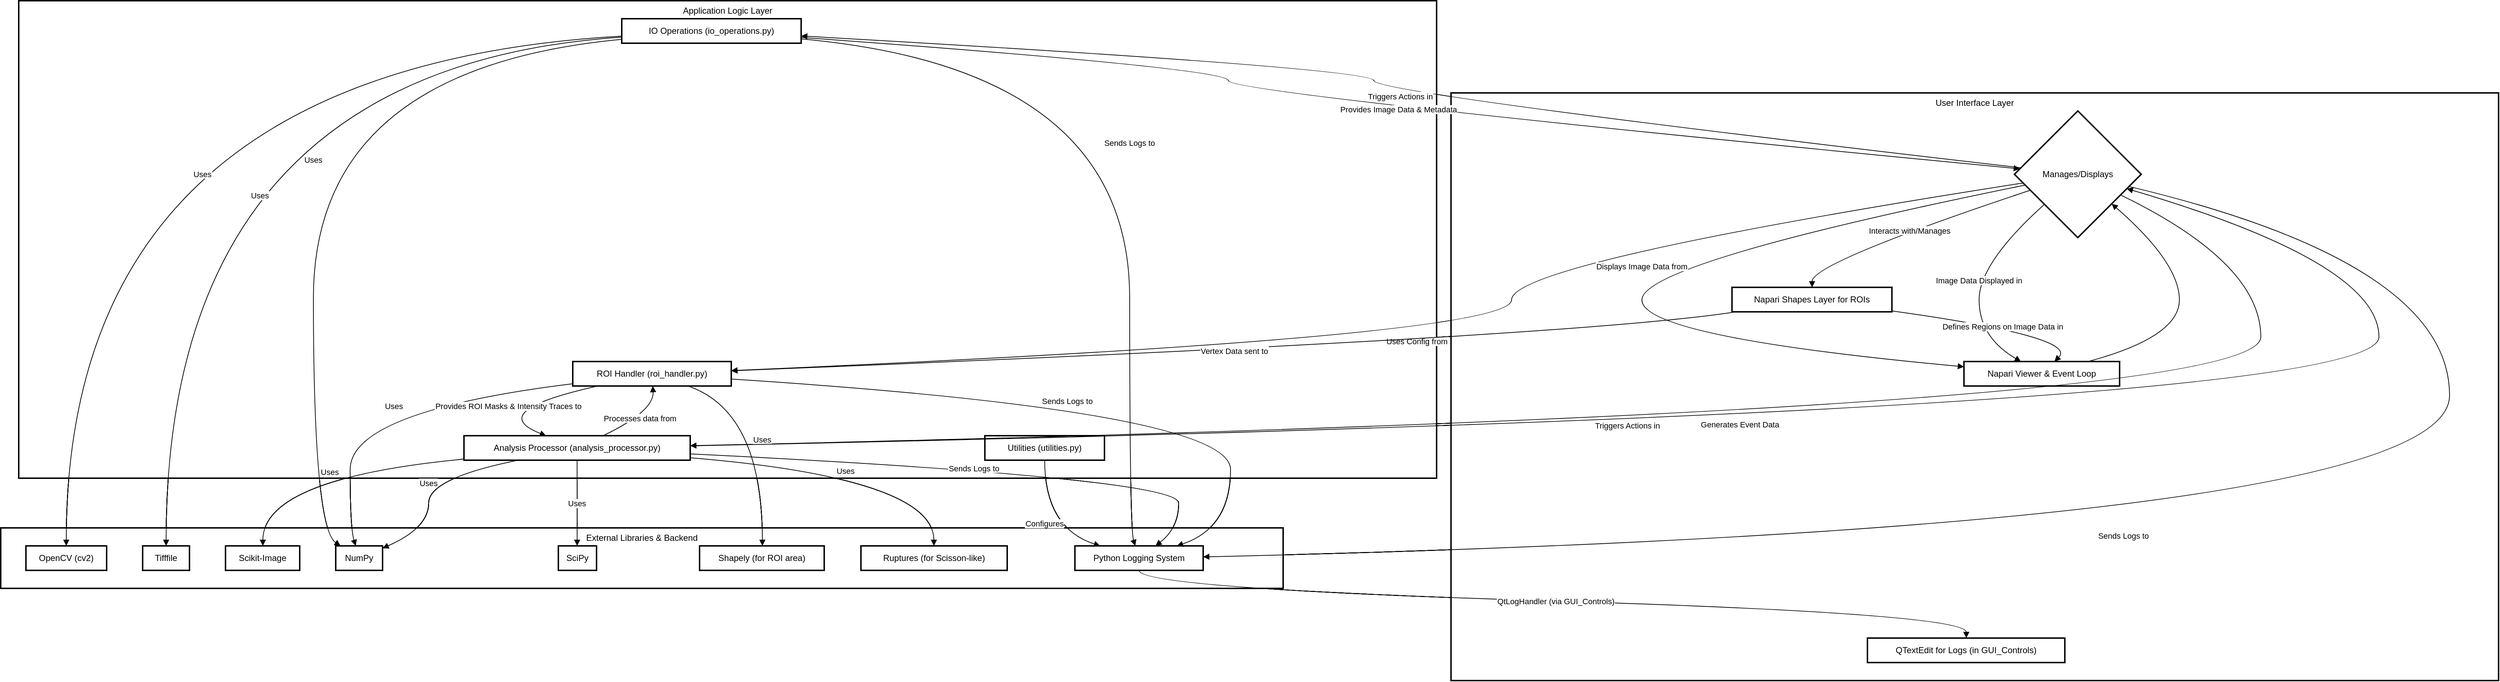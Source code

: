 <mxfile version="21.6.8" type="device">
  <diagram name="Page-1" id="bj1Sf6JvytKUgOSbsndT">
    <mxGraphModel dx="2314" dy="1197" grid="1" gridSize="10" guides="1" tooltips="1" connect="1" arrows="1" fold="1" page="1" pageScale="1" pageWidth="850" pageHeight="1100" math="0" shadow="0">
      <root>
        <mxCell id="0" />
        <mxCell id="1" parent="0" />
        <mxCell id="ooHJxTGM2gPNhlRj2O6f-1" value="External Libraries &amp; Backend" style="whiteSpace=wrap;strokeWidth=2;verticalAlign=top;" vertex="1" parent="1">
          <mxGeometry x="20" y="752" width="1780" height="84" as="geometry" />
        </mxCell>
        <mxCell id="ooHJxTGM2gPNhlRj2O6f-2" value="OpenCV (cv2)" style="whiteSpace=wrap;strokeWidth=2;" vertex="1" parent="1">
          <mxGeometry x="55" y="777" width="112" height="34" as="geometry" />
        </mxCell>
        <mxCell id="ooHJxTGM2gPNhlRj2O6f-3" value="Tifffile" style="whiteSpace=wrap;strokeWidth=2;" vertex="1" parent="1">
          <mxGeometry x="217" y="777" width="65" height="34" as="geometry" />
        </mxCell>
        <mxCell id="ooHJxTGM2gPNhlRj2O6f-4" value="Scikit-Image" style="whiteSpace=wrap;strokeWidth=2;" vertex="1" parent="1">
          <mxGeometry x="332" y="777" width="103" height="34" as="geometry" />
        </mxCell>
        <mxCell id="ooHJxTGM2gPNhlRj2O6f-5" value="NumPy" style="whiteSpace=wrap;strokeWidth=2;" vertex="1" parent="1">
          <mxGeometry x="485" y="777" width="65" height="34" as="geometry" />
        </mxCell>
        <mxCell id="ooHJxTGM2gPNhlRj2O6f-6" value="SciPy" style="whiteSpace=wrap;strokeWidth=2;" vertex="1" parent="1">
          <mxGeometry x="794" y="777" width="53" height="34" as="geometry" />
        </mxCell>
        <mxCell id="ooHJxTGM2gPNhlRj2O6f-7" value="Shapely (for ROI area)" style="whiteSpace=wrap;strokeWidth=2;" vertex="1" parent="1">
          <mxGeometry x="990" y="777" width="173" height="34" as="geometry" />
        </mxCell>
        <mxCell id="ooHJxTGM2gPNhlRj2O6f-8" value="Ruptures (for Scisson-like)" style="whiteSpace=wrap;strokeWidth=2;" vertex="1" parent="1">
          <mxGeometry x="1214" y="777" width="203" height="34" as="geometry" />
        </mxCell>
        <mxCell id="ooHJxTGM2gPNhlRj2O6f-9" value="Python Logging System" style="whiteSpace=wrap;strokeWidth=2;" vertex="1" parent="1">
          <mxGeometry x="1511" y="777" width="178" height="34" as="geometry" />
        </mxCell>
        <mxCell id="ooHJxTGM2gPNhlRj2O6f-10" value="Application Logic Layer" style="whiteSpace=wrap;strokeWidth=2;verticalAlign=top;" vertex="1" parent="1">
          <mxGeometry x="45" y="20" width="1968" height="663" as="geometry" />
        </mxCell>
        <mxCell id="ooHJxTGM2gPNhlRj2O6f-11" value="IO Operations (io_operations.py)" style="whiteSpace=wrap;strokeWidth=2;" vertex="1" parent="1">
          <mxGeometry x="882" y="45" width="249" height="34" as="geometry" />
        </mxCell>
        <mxCell id="ooHJxTGM2gPNhlRj2O6f-12" value="ROI Handler (roi_handler.py)" style="whiteSpace=wrap;strokeWidth=2;" vertex="1" parent="1">
          <mxGeometry x="814" y="521" width="220" height="34" as="geometry" />
        </mxCell>
        <mxCell id="ooHJxTGM2gPNhlRj2O6f-13" value="Analysis Processor (analysis_processor.py)" style="whiteSpace=wrap;strokeWidth=2;" vertex="1" parent="1">
          <mxGeometry x="663" y="624" width="314" height="34" as="geometry" />
        </mxCell>
        <mxCell id="ooHJxTGM2gPNhlRj2O6f-14" value="Utilities (utilities.py)" style="whiteSpace=wrap;strokeWidth=2;" vertex="1" parent="1">
          <mxGeometry x="1386" y="624" width="166" height="34" as="geometry" />
        </mxCell>
        <mxCell id="ooHJxTGM2gPNhlRj2O6f-15" value="User Interface Layer" style="whiteSpace=wrap;strokeWidth=2;verticalAlign=top;" vertex="1" parent="1">
          <mxGeometry x="2033" y="148" width="1454" height="816" as="geometry" />
        </mxCell>
        <mxCell id="ooHJxTGM2gPNhlRj2O6f-16" value="Napari Viewer &amp; Event Loop" style="whiteSpace=wrap;strokeWidth=2;" vertex="1" parent="1">
          <mxGeometry x="2745" y="521" width="216" height="34" as="geometry" />
        </mxCell>
        <mxCell id="ooHJxTGM2gPNhlRj2O6f-17" value="Manages/Displays" style="rhombus;strokeWidth=2;whiteSpace=wrap;" vertex="1" parent="1">
          <mxGeometry x="2815" y="173" width="176" height="176" as="geometry" />
        </mxCell>
        <mxCell id="ooHJxTGM2gPNhlRj2O6f-18" value="QTextEdit for Logs (in GUI_Controls)" style="whiteSpace=wrap;strokeWidth=2;" vertex="1" parent="1">
          <mxGeometry x="2611" y="905" width="274" height="34" as="geometry" />
        </mxCell>
        <mxCell id="ooHJxTGM2gPNhlRj2O6f-19" value="Napari Shapes Layer for ROIs" style="whiteSpace=wrap;strokeWidth=2;" vertex="1" parent="1">
          <mxGeometry x="2423" y="418" width="222" height="34" as="geometry" />
        </mxCell>
        <mxCell id="ooHJxTGM2gPNhlRj2O6f-20" value="" style="curved=1;startArrow=none;endArrow=block;exitX=0.792;exitY=0.009;entryX=1.004;entryY=0.939;rounded=0;" edge="1" parent="1" source="ooHJxTGM2gPNhlRj2O6f-16" target="ooHJxTGM2gPNhlRj2O6f-17">
          <mxGeometry relative="1" as="geometry">
            <Array as="points">
              <mxPoint x="3044" y="487" />
              <mxPoint x="3044" y="384" />
            </Array>
          </mxGeometry>
        </mxCell>
        <mxCell id="ooHJxTGM2gPNhlRj2O6f-21" value="Interacts with/Manages" style="curved=1;startArrow=none;endArrow=block;exitX=0.003;exitY=0.667;entryX=0.501;entryY=0.009;rounded=0;" edge="1" parent="1" source="ooHJxTGM2gPNhlRj2O6f-17" target="ooHJxTGM2gPNhlRj2O6f-19">
          <mxGeometry relative="1" as="geometry">
            <Array as="points">
              <mxPoint x="2534" y="384" />
            </Array>
          </mxGeometry>
        </mxCell>
        <mxCell id="ooHJxTGM2gPNhlRj2O6f-22" value="Triggers Actions in" style="curved=1;startArrow=none;endArrow=block;exitX=0.003;exitY=0.443;entryX=1.0;entryY=0.705;rounded=0;" edge="1" parent="1" source="ooHJxTGM2gPNhlRj2O6f-17" target="ooHJxTGM2gPNhlRj2O6f-11">
          <mxGeometry relative="1" as="geometry">
            <Array as="points">
              <mxPoint x="1926" y="148" />
              <mxPoint x="1926" y="114" />
            </Array>
          </mxGeometry>
        </mxCell>
        <mxCell id="ooHJxTGM2gPNhlRj2O6f-23" value="Triggers Actions in" style="curved=1;startArrow=none;endArrow=block;exitX=1.004;exitY=0.744;entryX=1.001;entryY=0.407;rounded=0;" edge="1" parent="1" source="ooHJxTGM2gPNhlRj2O6f-17" target="ooHJxTGM2gPNhlRj2O6f-13">
          <mxGeometry relative="1" as="geometry">
            <Array as="points">
              <mxPoint x="3157" y="384" />
              <mxPoint x="3157" y="590" />
            </Array>
          </mxGeometry>
        </mxCell>
        <mxCell id="ooHJxTGM2gPNhlRj2O6f-24" value="Uses Config from" style="curved=1;startArrow=none;endArrow=block;exitX=0.003;exitY=0.579;entryX=1.001;entryY=0.369;rounded=0;" edge="1" parent="1" source="ooHJxTGM2gPNhlRj2O6f-17" target="ooHJxTGM2gPNhlRj2O6f-12">
          <mxGeometry relative="1" as="geometry">
            <Array as="points">
              <mxPoint x="2117" y="384" />
              <mxPoint x="2117" y="487" />
            </Array>
          </mxGeometry>
        </mxCell>
        <mxCell id="ooHJxTGM2gPNhlRj2O6f-25" value="Displays Image Data from" style="curved=1;startArrow=none;endArrow=block;exitX=0.003;exitY=0.602;entryX=0.001;entryY=0.215;rounded=0;" edge="1" parent="1" source="ooHJxTGM2gPNhlRj2O6f-17" target="ooHJxTGM2gPNhlRj2O6f-16">
          <mxGeometry relative="1" as="geometry">
            <Array as="points">
              <mxPoint x="2298" y="384" />
              <mxPoint x="2298" y="487" />
            </Array>
          </mxGeometry>
        </mxCell>
        <mxCell id="ooHJxTGM2gPNhlRj2O6f-26" value="Configures" style="curved=1;startArrow=none;endArrow=block;exitX=0.5;exitY=1.009;entryX=0.202;entryY=0.009;rounded=0;" edge="1" parent="1" source="ooHJxTGM2gPNhlRj2O6f-14" target="ooHJxTGM2gPNhlRj2O6f-9">
          <mxGeometry relative="1" as="geometry">
            <Array as="points">
              <mxPoint x="1469" y="752" />
            </Array>
          </mxGeometry>
        </mxCell>
        <mxCell id="ooHJxTGM2gPNhlRj2O6f-27" value="Sends Logs to" style="curved=1;startArrow=none;endArrow=block;exitX=1.0;exitY=0.825;entryX=0.471;entryY=0.009;rounded=0;" edge="1" parent="1" source="ooHJxTGM2gPNhlRj2O6f-11" target="ooHJxTGM2gPNhlRj2O6f-9">
          <mxGeometry relative="1" as="geometry">
            <Array as="points">
              <mxPoint x="1587" y="114" />
              <mxPoint x="1587" y="752" />
            </Array>
          </mxGeometry>
        </mxCell>
        <mxCell id="ooHJxTGM2gPNhlRj2O6f-28" value="Sends Logs to" style="curved=1;startArrow=none;endArrow=block;exitX=1.001;exitY=0.742;entryX=0.626;entryY=0.009;rounded=0;" edge="1" parent="1" source="ooHJxTGM2gPNhlRj2O6f-13" target="ooHJxTGM2gPNhlRj2O6f-9">
          <mxGeometry relative="1" as="geometry">
            <Array as="points">
              <mxPoint x="1655" y="683" />
              <mxPoint x="1655" y="752" />
            </Array>
          </mxGeometry>
        </mxCell>
        <mxCell id="ooHJxTGM2gPNhlRj2O6f-29" value="Sends Logs to" style="curved=1;startArrow=none;endArrow=block;exitX=1.001;exitY=0.717;entryX=0.79;entryY=0.009;rounded=0;" edge="1" parent="1" source="ooHJxTGM2gPNhlRj2O6f-12" target="ooHJxTGM2gPNhlRj2O6f-9">
          <mxGeometry relative="1" as="geometry">
            <Array as="points">
              <mxPoint x="1727" y="590" />
              <mxPoint x="1727" y="752" />
            </Array>
          </mxGeometry>
        </mxCell>
        <mxCell id="ooHJxTGM2gPNhlRj2O6f-30" value="Sends Logs to" style="curved=1;startArrow=none;endArrow=block;exitX=1.004;exitY=0.62;entryX=1.001;entryY=0.449;rounded=0;" edge="1" parent="1" source="ooHJxTGM2gPNhlRj2O6f-17" target="ooHJxTGM2gPNhlRj2O6f-9">
          <mxGeometry relative="1" as="geometry">
            <Array as="points">
              <mxPoint x="3419" y="384" />
              <mxPoint x="3419" y="752" />
            </Array>
          </mxGeometry>
        </mxCell>
        <mxCell id="ooHJxTGM2gPNhlRj2O6f-31" value="QtLogHandler (via GUI_Controls)" style="curved=1;startArrow=none;endArrow=block;exitX=0.5;exitY=1.009;entryX=0.501;entryY=0.009;rounded=0;" edge="1" parent="1" source="ooHJxTGM2gPNhlRj2O6f-9" target="ooHJxTGM2gPNhlRj2O6f-18">
          <mxGeometry relative="1" as="geometry">
            <Array as="points">
              <mxPoint x="1600" y="836" />
              <mxPoint x="2748" y="871" />
            </Array>
          </mxGeometry>
        </mxCell>
        <mxCell id="ooHJxTGM2gPNhlRj2O6f-32" value="Uses" style="curved=1;startArrow=none;endArrow=block;exitX=-0.001;exitY=0.711;entryX=0.5;entryY=0.009;rounded=0;" edge="1" parent="1" source="ooHJxTGM2gPNhlRj2O6f-11" target="ooHJxTGM2gPNhlRj2O6f-2">
          <mxGeometry relative="1" as="geometry">
            <Array as="points">
              <mxPoint x="111" y="114" />
            </Array>
          </mxGeometry>
        </mxCell>
        <mxCell id="ooHJxTGM2gPNhlRj2O6f-33" value="Uses" style="curved=1;startArrow=none;endArrow=block;exitX=-0.001;exitY=0.749;entryX=0.501;entryY=0.009;rounded=0;" edge="1" parent="1" source="ooHJxTGM2gPNhlRj2O6f-11" target="ooHJxTGM2gPNhlRj2O6f-3">
          <mxGeometry relative="1" as="geometry">
            <Array as="points">
              <mxPoint x="250" y="114" />
            </Array>
          </mxGeometry>
        </mxCell>
        <mxCell id="ooHJxTGM2gPNhlRj2O6f-34" value="Uses" style="curved=1;startArrow=none;endArrow=block;exitX=-0.001;exitY=0.842;entryX=0.111;entryY=0.009;rounded=0;" edge="1" parent="1" source="ooHJxTGM2gPNhlRj2O6f-11" target="ooHJxTGM2gPNhlRj2O6f-5">
          <mxGeometry relative="1" as="geometry">
            <Array as="points">
              <mxPoint x="454" y="114" />
              <mxPoint x="454" y="752" />
            </Array>
          </mxGeometry>
        </mxCell>
        <mxCell id="ooHJxTGM2gPNhlRj2O6f-35" value="Uses" style="curved=1;startArrow=none;endArrow=block;exitX=0.001;exitY=0.907;entryX=0.428;entryY=0.009;rounded=0;" edge="1" parent="1" source="ooHJxTGM2gPNhlRj2O6f-12" target="ooHJxTGM2gPNhlRj2O6f-5">
          <mxGeometry relative="1" as="geometry">
            <Array as="points">
              <mxPoint x="505" y="590" />
              <mxPoint x="505" y="752" />
            </Array>
          </mxGeometry>
        </mxCell>
        <mxCell id="ooHJxTGM2gPNhlRj2O6f-36" value="Uses" style="curved=1;startArrow=none;endArrow=block;exitX=0.731;exitY=1.009;entryX=0.504;entryY=0.009;rounded=0;" edge="1" parent="1" source="ooHJxTGM2gPNhlRj2O6f-12" target="ooHJxTGM2gPNhlRj2O6f-7">
          <mxGeometry relative="1" as="geometry">
            <Array as="points">
              <mxPoint x="1077" y="590" />
            </Array>
          </mxGeometry>
        </mxCell>
        <mxCell id="ooHJxTGM2gPNhlRj2O6f-37" value="Uses" style="curved=1;startArrow=none;endArrow=block;exitX=0.235;exitY=1.009;entryX=1.008;entryY=0.09;rounded=0;" edge="1" parent="1" source="ooHJxTGM2gPNhlRj2O6f-13" target="ooHJxTGM2gPNhlRj2O6f-5">
          <mxGeometry relative="1" as="geometry">
            <Array as="points">
              <mxPoint x="614" y="683" />
              <mxPoint x="614" y="752" />
            </Array>
          </mxGeometry>
        </mxCell>
        <mxCell id="ooHJxTGM2gPNhlRj2O6f-38" value="Uses" style="curved=1;startArrow=none;endArrow=block;exitX=0.5;exitY=1.009;entryX=0.492;entryY=0.009;rounded=0;" edge="1" parent="1" source="ooHJxTGM2gPNhlRj2O6f-13" target="ooHJxTGM2gPNhlRj2O6f-6">
          <mxGeometry relative="1" as="geometry">
            <Array as="points" />
          </mxGeometry>
        </mxCell>
        <mxCell id="ooHJxTGM2gPNhlRj2O6f-39" value="Uses" style="curved=1;startArrow=none;endArrow=block;exitX=-0.0;exitY=0.954;entryX=0.503;entryY=0.009;rounded=0;" edge="1" parent="1" source="ooHJxTGM2gPNhlRj2O6f-13" target="ooHJxTGM2gPNhlRj2O6f-4">
          <mxGeometry relative="1" as="geometry">
            <Array as="points">
              <mxPoint x="384" y="683" />
            </Array>
          </mxGeometry>
        </mxCell>
        <mxCell id="ooHJxTGM2gPNhlRj2O6f-40" value="Uses" style="curved=1;startArrow=none;endArrow=block;exitX=1.001;exitY=0.901;entryX=0.499;entryY=0.009;rounded=0;" edge="1" parent="1" source="ooHJxTGM2gPNhlRj2O6f-13" target="ooHJxTGM2gPNhlRj2O6f-8">
          <mxGeometry relative="1" as="geometry">
            <Array as="points">
              <mxPoint x="1315" y="683" />
            </Array>
          </mxGeometry>
        </mxCell>
        <mxCell id="ooHJxTGM2gPNhlRj2O6f-41" value="Processes data from" style="curved=1;startArrow=none;endArrow=block;exitX=0.613;exitY=0.009;entryX=0.505;entryY=1.009;rounded=0;" edge="1" parent="1" source="ooHJxTGM2gPNhlRj2O6f-13" target="ooHJxTGM2gPNhlRj2O6f-12">
          <mxGeometry relative="1" as="geometry">
            <Array as="points">
              <mxPoint x="927" y="590" />
            </Array>
          </mxGeometry>
        </mxCell>
        <mxCell id="ooHJxTGM2gPNhlRj2O6f-42" value="Provides Image Data &amp; Metadata" style="curved=1;startArrow=none;endArrow=block;exitX=1.0;exitY=0.763;entryX=0.003;entryY=0.453;rounded=0;" edge="1" parent="1" source="ooHJxTGM2gPNhlRj2O6f-11" target="ooHJxTGM2gPNhlRj2O6f-17">
          <mxGeometry relative="1" as="geometry">
            <Array as="points">
              <mxPoint x="1724" y="114" />
              <mxPoint x="1724" y="148" />
            </Array>
          </mxGeometry>
        </mxCell>
        <mxCell id="ooHJxTGM2gPNhlRj2O6f-43" value="Image Data Displayed in" style="curved=1;startArrow=none;endArrow=block;exitX=0.003;exitY=0.948;entryX=0.368;entryY=0.009;rounded=0;" edge="1" parent="1" source="ooHJxTGM2gPNhlRj2O6f-17" target="ooHJxTGM2gPNhlRj2O6f-16">
          <mxGeometry relative="1" as="geometry">
            <Array as="points">
              <mxPoint x="2766" y="384" />
              <mxPoint x="2766" y="487" />
            </Array>
          </mxGeometry>
        </mxCell>
        <mxCell id="ooHJxTGM2gPNhlRj2O6f-44" value="Defines Regions on Image Data in" style="curved=1;startArrow=none;endArrow=block;exitX=1.0;exitY=0.962;entryX=0.58;entryY=0.009;rounded=0;" edge="1" parent="1" source="ooHJxTGM2gPNhlRj2O6f-19" target="ooHJxTGM2gPNhlRj2O6f-16">
          <mxGeometry relative="1" as="geometry">
            <Array as="points">
              <mxPoint x="2905" y="487" />
            </Array>
          </mxGeometry>
        </mxCell>
        <mxCell id="ooHJxTGM2gPNhlRj2O6f-45" value="Vertex Data sent to" style="curved=1;startArrow=none;endArrow=block;exitX=0.015;exitY=1.009;entryX=1.001;entryY=0.379;rounded=0;" edge="1" parent="1" source="ooHJxTGM2gPNhlRj2O6f-19" target="ooHJxTGM2gPNhlRj2O6f-12">
          <mxGeometry relative="1" as="geometry">
            <Array as="points">
              <mxPoint x="2207" y="487" />
            </Array>
          </mxGeometry>
        </mxCell>
        <mxCell id="ooHJxTGM2gPNhlRj2O6f-46" value="Provides ROI Masks &amp; Intensity Traces to" style="curved=1;startArrow=none;endArrow=block;exitX=0.152;exitY=1.009;entryX=0.365;entryY=0.009;rounded=0;" edge="1" parent="1" source="ooHJxTGM2gPNhlRj2O6f-12" target="ooHJxTGM2gPNhlRj2O6f-13">
          <mxGeometry relative="1" as="geometry">
            <Array as="points">
              <mxPoint x="691" y="590" />
            </Array>
          </mxGeometry>
        </mxCell>
        <mxCell id="ooHJxTGM2gPNhlRj2O6f-47" value="Generates Event Data" style="curved=1;startArrow=none;endArrow=block;exitX=1.001;exitY=0.414;entryX=1.004;entryY=0.648;rounded=0;" edge="1" parent="1" source="ooHJxTGM2gPNhlRj2O6f-13" target="ooHJxTGM2gPNhlRj2O6f-17">
          <mxGeometry relative="1" as="geometry">
            <Array as="points">
              <mxPoint x="3321" y="590" />
              <mxPoint x="3321" y="384" />
            </Array>
          </mxGeometry>
        </mxCell>
        <mxCell id="ooHJxTGM2gPNhlRj2O6f-48" value="External Libraries &amp; Backend" style="whiteSpace=wrap;strokeWidth=2;verticalAlign=top;" vertex="1" parent="1">
          <mxGeometry x="20" y="752" width="1780" height="84" as="geometry" />
        </mxCell>
        <mxCell id="ooHJxTGM2gPNhlRj2O6f-49" value="OpenCV (cv2)" style="whiteSpace=wrap;strokeWidth=2;" vertex="1" parent="1">
          <mxGeometry x="55" y="777" width="112" height="34" as="geometry" />
        </mxCell>
        <mxCell id="ooHJxTGM2gPNhlRj2O6f-50" value="Tifffile" style="whiteSpace=wrap;strokeWidth=2;" vertex="1" parent="1">
          <mxGeometry x="217" y="777" width="65" height="34" as="geometry" />
        </mxCell>
        <mxCell id="ooHJxTGM2gPNhlRj2O6f-51" value="Scikit-Image" style="whiteSpace=wrap;strokeWidth=2;" vertex="1" parent="1">
          <mxGeometry x="332" y="777" width="103" height="34" as="geometry" />
        </mxCell>
        <mxCell id="ooHJxTGM2gPNhlRj2O6f-52" value="NumPy" style="whiteSpace=wrap;strokeWidth=2;" vertex="1" parent="1">
          <mxGeometry x="485" y="777" width="65" height="34" as="geometry" />
        </mxCell>
        <mxCell id="ooHJxTGM2gPNhlRj2O6f-53" value="SciPy" style="whiteSpace=wrap;strokeWidth=2;" vertex="1" parent="1">
          <mxGeometry x="794" y="777" width="53" height="34" as="geometry" />
        </mxCell>
        <mxCell id="ooHJxTGM2gPNhlRj2O6f-54" value="Shapely (for ROI area)" style="whiteSpace=wrap;strokeWidth=2;" vertex="1" parent="1">
          <mxGeometry x="990" y="777" width="173" height="34" as="geometry" />
        </mxCell>
        <mxCell id="ooHJxTGM2gPNhlRj2O6f-55" value="Ruptures (for Scisson-like)" style="whiteSpace=wrap;strokeWidth=2;" vertex="1" parent="1">
          <mxGeometry x="1214" y="777" width="203" height="34" as="geometry" />
        </mxCell>
        <mxCell id="ooHJxTGM2gPNhlRj2O6f-56" value="Python Logging System" style="whiteSpace=wrap;strokeWidth=2;" vertex="1" parent="1">
          <mxGeometry x="1511" y="777" width="178" height="34" as="geometry" />
        </mxCell>
        <mxCell id="ooHJxTGM2gPNhlRj2O6f-57" value="Application Logic Layer" style="whiteSpace=wrap;strokeWidth=2;verticalAlign=top;" vertex="1" parent="1">
          <mxGeometry x="45" y="20" width="1968" height="663" as="geometry" />
        </mxCell>
        <mxCell id="ooHJxTGM2gPNhlRj2O6f-58" value="IO Operations (io_operations.py)" style="whiteSpace=wrap;strokeWidth=2;" vertex="1" parent="1">
          <mxGeometry x="882" y="45" width="249" height="34" as="geometry" />
        </mxCell>
        <mxCell id="ooHJxTGM2gPNhlRj2O6f-59" value="ROI Handler (roi_handler.py)" style="whiteSpace=wrap;strokeWidth=2;" vertex="1" parent="1">
          <mxGeometry x="814" y="521" width="220" height="34" as="geometry" />
        </mxCell>
        <mxCell id="ooHJxTGM2gPNhlRj2O6f-60" value="Analysis Processor (analysis_processor.py)" style="whiteSpace=wrap;strokeWidth=2;" vertex="1" parent="1">
          <mxGeometry x="663" y="624" width="314" height="34" as="geometry" />
        </mxCell>
        <mxCell id="ooHJxTGM2gPNhlRj2O6f-61" value="Utilities (utilities.py)" style="whiteSpace=wrap;strokeWidth=2;" vertex="1" parent="1">
          <mxGeometry x="1386" y="624" width="166" height="34" as="geometry" />
        </mxCell>
        <mxCell id="ooHJxTGM2gPNhlRj2O6f-62" value="User Interface Layer" style="whiteSpace=wrap;strokeWidth=2;verticalAlign=top;" vertex="1" parent="1">
          <mxGeometry x="2033" y="148" width="1454" height="816" as="geometry" />
        </mxCell>
        <mxCell id="ooHJxTGM2gPNhlRj2O6f-63" value="Napari Viewer &amp; Event Loop" style="whiteSpace=wrap;strokeWidth=2;" vertex="1" parent="1">
          <mxGeometry x="2745" y="521" width="216" height="34" as="geometry" />
        </mxCell>
        <mxCell id="ooHJxTGM2gPNhlRj2O6f-64" value="Manages/Displays" style="rhombus;strokeWidth=2;whiteSpace=wrap;" vertex="1" parent="1">
          <mxGeometry x="2815" y="173" width="176" height="176" as="geometry" />
        </mxCell>
        <mxCell id="ooHJxTGM2gPNhlRj2O6f-65" value="QTextEdit for Logs (in GUI_Controls)" style="whiteSpace=wrap;strokeWidth=2;" vertex="1" parent="1">
          <mxGeometry x="2611" y="905" width="274" height="34" as="geometry" />
        </mxCell>
        <mxCell id="ooHJxTGM2gPNhlRj2O6f-66" value="Napari Shapes Layer for ROIs" style="whiteSpace=wrap;strokeWidth=2;" vertex="1" parent="1">
          <mxGeometry x="2423" y="418" width="222" height="34" as="geometry" />
        </mxCell>
        <mxCell id="ooHJxTGM2gPNhlRj2O6f-67" value="" style="curved=1;startArrow=none;endArrow=block;exitX=0.792;exitY=0.009;entryX=1.004;entryY=0.939;rounded=0;" edge="1" parent="1" source="ooHJxTGM2gPNhlRj2O6f-63" target="ooHJxTGM2gPNhlRj2O6f-64">
          <mxGeometry relative="1" as="geometry">
            <Array as="points">
              <mxPoint x="3044" y="487" />
              <mxPoint x="3044" y="384" />
            </Array>
          </mxGeometry>
        </mxCell>
        <mxCell id="ooHJxTGM2gPNhlRj2O6f-68" value="Interacts with/Manages" style="curved=1;startArrow=none;endArrow=block;exitX=0.003;exitY=0.667;entryX=0.501;entryY=0.009;rounded=0;" edge="1" parent="1" source="ooHJxTGM2gPNhlRj2O6f-64" target="ooHJxTGM2gPNhlRj2O6f-66">
          <mxGeometry relative="1" as="geometry">
            <Array as="points">
              <mxPoint x="2534" y="384" />
            </Array>
          </mxGeometry>
        </mxCell>
        <mxCell id="ooHJxTGM2gPNhlRj2O6f-69" value="Triggers Actions in" style="curved=1;startArrow=none;endArrow=block;exitX=0.003;exitY=0.443;entryX=1.0;entryY=0.705;rounded=0;" edge="1" parent="1" source="ooHJxTGM2gPNhlRj2O6f-64" target="ooHJxTGM2gPNhlRj2O6f-58">
          <mxGeometry relative="1" as="geometry">
            <Array as="points">
              <mxPoint x="1926" y="148" />
              <mxPoint x="1926" y="114" />
            </Array>
          </mxGeometry>
        </mxCell>
        <mxCell id="ooHJxTGM2gPNhlRj2O6f-70" value="Triggers Actions in" style="curved=1;startArrow=none;endArrow=block;exitX=1.004;exitY=0.744;entryX=1.001;entryY=0.407;rounded=0;" edge="1" parent="1" source="ooHJxTGM2gPNhlRj2O6f-64" target="ooHJxTGM2gPNhlRj2O6f-60">
          <mxGeometry relative="1" as="geometry">
            <Array as="points">
              <mxPoint x="3157" y="384" />
              <mxPoint x="3157" y="590" />
            </Array>
          </mxGeometry>
        </mxCell>
        <mxCell id="ooHJxTGM2gPNhlRj2O6f-71" value="Uses Config from" style="curved=1;startArrow=none;endArrow=block;exitX=0.003;exitY=0.579;entryX=1.001;entryY=0.369;rounded=0;" edge="1" parent="1" source="ooHJxTGM2gPNhlRj2O6f-64" target="ooHJxTGM2gPNhlRj2O6f-59">
          <mxGeometry relative="1" as="geometry">
            <Array as="points">
              <mxPoint x="2117" y="384" />
              <mxPoint x="2117" y="487" />
            </Array>
          </mxGeometry>
        </mxCell>
        <mxCell id="ooHJxTGM2gPNhlRj2O6f-72" value="Displays Image Data from" style="curved=1;startArrow=none;endArrow=block;exitX=0.003;exitY=0.602;entryX=0.001;entryY=0.215;rounded=0;" edge="1" parent="1" source="ooHJxTGM2gPNhlRj2O6f-64" target="ooHJxTGM2gPNhlRj2O6f-63">
          <mxGeometry relative="1" as="geometry">
            <Array as="points">
              <mxPoint x="2298" y="384" />
              <mxPoint x="2298" y="487" />
            </Array>
          </mxGeometry>
        </mxCell>
        <mxCell id="ooHJxTGM2gPNhlRj2O6f-73" value="Configures" style="curved=1;startArrow=none;endArrow=block;exitX=0.5;exitY=1.009;entryX=0.202;entryY=0.009;rounded=0;" edge="1" parent="1" source="ooHJxTGM2gPNhlRj2O6f-61" target="ooHJxTGM2gPNhlRj2O6f-56">
          <mxGeometry relative="1" as="geometry">
            <Array as="points">
              <mxPoint x="1469" y="752" />
            </Array>
          </mxGeometry>
        </mxCell>
        <mxCell id="ooHJxTGM2gPNhlRj2O6f-74" value="Sends Logs to" style="curved=1;startArrow=none;endArrow=block;exitX=1.0;exitY=0.825;entryX=0.471;entryY=0.009;rounded=0;" edge="1" parent="1" source="ooHJxTGM2gPNhlRj2O6f-58" target="ooHJxTGM2gPNhlRj2O6f-56">
          <mxGeometry relative="1" as="geometry">
            <Array as="points">
              <mxPoint x="1587" y="114" />
              <mxPoint x="1587" y="752" />
            </Array>
          </mxGeometry>
        </mxCell>
        <mxCell id="ooHJxTGM2gPNhlRj2O6f-75" value="Sends Logs to" style="curved=1;startArrow=none;endArrow=block;exitX=1.001;exitY=0.742;entryX=0.626;entryY=0.009;rounded=0;" edge="1" parent="1" source="ooHJxTGM2gPNhlRj2O6f-60" target="ooHJxTGM2gPNhlRj2O6f-56">
          <mxGeometry relative="1" as="geometry">
            <Array as="points">
              <mxPoint x="1655" y="683" />
              <mxPoint x="1655" y="752" />
            </Array>
          </mxGeometry>
        </mxCell>
        <mxCell id="ooHJxTGM2gPNhlRj2O6f-76" value="Sends Logs to" style="curved=1;startArrow=none;endArrow=block;exitX=1.001;exitY=0.717;entryX=0.79;entryY=0.009;rounded=0;" edge="1" parent="1" source="ooHJxTGM2gPNhlRj2O6f-59" target="ooHJxTGM2gPNhlRj2O6f-56">
          <mxGeometry relative="1" as="geometry">
            <Array as="points">
              <mxPoint x="1727" y="590" />
              <mxPoint x="1727" y="752" />
            </Array>
          </mxGeometry>
        </mxCell>
        <mxCell id="ooHJxTGM2gPNhlRj2O6f-77" value="Sends Logs to" style="curved=1;startArrow=none;endArrow=block;exitX=1.004;exitY=0.62;entryX=1.001;entryY=0.449;rounded=0;" edge="1" parent="1" source="ooHJxTGM2gPNhlRj2O6f-64" target="ooHJxTGM2gPNhlRj2O6f-56">
          <mxGeometry relative="1" as="geometry">
            <Array as="points">
              <mxPoint x="3419" y="384" />
              <mxPoint x="3419" y="752" />
            </Array>
          </mxGeometry>
        </mxCell>
        <mxCell id="ooHJxTGM2gPNhlRj2O6f-78" value="QtLogHandler (via GUI_Controls)" style="curved=1;startArrow=none;endArrow=block;exitX=0.5;exitY=1.009;entryX=0.501;entryY=0.009;rounded=0;" edge="1" parent="1" source="ooHJxTGM2gPNhlRj2O6f-56" target="ooHJxTGM2gPNhlRj2O6f-65">
          <mxGeometry relative="1" as="geometry">
            <Array as="points">
              <mxPoint x="1600" y="836" />
              <mxPoint x="2748" y="871" />
            </Array>
          </mxGeometry>
        </mxCell>
        <mxCell id="ooHJxTGM2gPNhlRj2O6f-79" value="Uses" style="curved=1;startArrow=none;endArrow=block;exitX=-0.001;exitY=0.711;entryX=0.5;entryY=0.009;rounded=0;" edge="1" parent="1" source="ooHJxTGM2gPNhlRj2O6f-58" target="ooHJxTGM2gPNhlRj2O6f-49">
          <mxGeometry relative="1" as="geometry">
            <Array as="points">
              <mxPoint x="111" y="114" />
            </Array>
          </mxGeometry>
        </mxCell>
        <mxCell id="ooHJxTGM2gPNhlRj2O6f-80" value="Uses" style="curved=1;startArrow=none;endArrow=block;exitX=-0.001;exitY=0.749;entryX=0.501;entryY=0.009;rounded=0;" edge="1" parent="1" source="ooHJxTGM2gPNhlRj2O6f-58" target="ooHJxTGM2gPNhlRj2O6f-50">
          <mxGeometry relative="1" as="geometry">
            <Array as="points">
              <mxPoint x="250" y="114" />
            </Array>
          </mxGeometry>
        </mxCell>
        <mxCell id="ooHJxTGM2gPNhlRj2O6f-81" value="Uses" style="curved=1;startArrow=none;endArrow=block;exitX=-0.001;exitY=0.842;entryX=0.111;entryY=0.009;rounded=0;" edge="1" parent="1" source="ooHJxTGM2gPNhlRj2O6f-58" target="ooHJxTGM2gPNhlRj2O6f-52">
          <mxGeometry relative="1" as="geometry">
            <Array as="points">
              <mxPoint x="454" y="114" />
              <mxPoint x="454" y="752" />
            </Array>
          </mxGeometry>
        </mxCell>
        <mxCell id="ooHJxTGM2gPNhlRj2O6f-82" value="Uses" style="curved=1;startArrow=none;endArrow=block;exitX=0.001;exitY=0.907;entryX=0.428;entryY=0.009;rounded=0;" edge="1" parent="1" source="ooHJxTGM2gPNhlRj2O6f-59" target="ooHJxTGM2gPNhlRj2O6f-52">
          <mxGeometry relative="1" as="geometry">
            <Array as="points">
              <mxPoint x="505" y="590" />
              <mxPoint x="505" y="752" />
            </Array>
          </mxGeometry>
        </mxCell>
        <mxCell id="ooHJxTGM2gPNhlRj2O6f-83" value="Uses" style="curved=1;startArrow=none;endArrow=block;exitX=0.731;exitY=1.009;entryX=0.504;entryY=0.009;rounded=0;" edge="1" parent="1" source="ooHJxTGM2gPNhlRj2O6f-59" target="ooHJxTGM2gPNhlRj2O6f-54">
          <mxGeometry relative="1" as="geometry">
            <Array as="points">
              <mxPoint x="1077" y="590" />
            </Array>
          </mxGeometry>
        </mxCell>
        <mxCell id="ooHJxTGM2gPNhlRj2O6f-84" value="Uses" style="curved=1;startArrow=none;endArrow=block;exitX=0.235;exitY=1.009;entryX=1.008;entryY=0.09;rounded=0;" edge="1" parent="1" source="ooHJxTGM2gPNhlRj2O6f-60" target="ooHJxTGM2gPNhlRj2O6f-52">
          <mxGeometry relative="1" as="geometry">
            <Array as="points">
              <mxPoint x="614" y="683" />
              <mxPoint x="614" y="752" />
            </Array>
          </mxGeometry>
        </mxCell>
        <mxCell id="ooHJxTGM2gPNhlRj2O6f-85" value="Uses" style="curved=1;startArrow=none;endArrow=block;exitX=0.5;exitY=1.009;entryX=0.492;entryY=0.009;rounded=0;" edge="1" parent="1" source="ooHJxTGM2gPNhlRj2O6f-60" target="ooHJxTGM2gPNhlRj2O6f-53">
          <mxGeometry relative="1" as="geometry">
            <Array as="points" />
          </mxGeometry>
        </mxCell>
        <mxCell id="ooHJxTGM2gPNhlRj2O6f-86" value="Uses" style="curved=1;startArrow=none;endArrow=block;exitX=-0.0;exitY=0.954;entryX=0.503;entryY=0.009;rounded=0;" edge="1" parent="1" source="ooHJxTGM2gPNhlRj2O6f-60" target="ooHJxTGM2gPNhlRj2O6f-51">
          <mxGeometry relative="1" as="geometry">
            <Array as="points">
              <mxPoint x="384" y="683" />
            </Array>
          </mxGeometry>
        </mxCell>
        <mxCell id="ooHJxTGM2gPNhlRj2O6f-87" value="Uses" style="curved=1;startArrow=none;endArrow=block;exitX=1.001;exitY=0.901;entryX=0.499;entryY=0.009;rounded=0;" edge="1" parent="1" source="ooHJxTGM2gPNhlRj2O6f-60" target="ooHJxTGM2gPNhlRj2O6f-55">
          <mxGeometry relative="1" as="geometry">
            <Array as="points">
              <mxPoint x="1315" y="683" />
            </Array>
          </mxGeometry>
        </mxCell>
        <mxCell id="ooHJxTGM2gPNhlRj2O6f-88" value="Processes data from" style="curved=1;startArrow=none;endArrow=block;exitX=0.613;exitY=0.009;entryX=0.505;entryY=1.009;rounded=0;" edge="1" parent="1" source="ooHJxTGM2gPNhlRj2O6f-60" target="ooHJxTGM2gPNhlRj2O6f-59">
          <mxGeometry relative="1" as="geometry">
            <Array as="points">
              <mxPoint x="927" y="590" />
            </Array>
          </mxGeometry>
        </mxCell>
        <mxCell id="ooHJxTGM2gPNhlRj2O6f-89" value="Provides Image Data &amp; Metadata" style="curved=1;startArrow=none;endArrow=block;exitX=1.0;exitY=0.763;entryX=0.003;entryY=0.453;rounded=0;" edge="1" parent="1" source="ooHJxTGM2gPNhlRj2O6f-58" target="ooHJxTGM2gPNhlRj2O6f-64">
          <mxGeometry relative="1" as="geometry">
            <Array as="points">
              <mxPoint x="1724" y="114" />
              <mxPoint x="1724" y="148" />
            </Array>
          </mxGeometry>
        </mxCell>
        <mxCell id="ooHJxTGM2gPNhlRj2O6f-90" value="Image Data Displayed in" style="curved=1;startArrow=none;endArrow=block;exitX=0.003;exitY=0.948;entryX=0.368;entryY=0.009;rounded=0;" edge="1" parent="1" source="ooHJxTGM2gPNhlRj2O6f-64" target="ooHJxTGM2gPNhlRj2O6f-63">
          <mxGeometry relative="1" as="geometry">
            <Array as="points">
              <mxPoint x="2766" y="384" />
              <mxPoint x="2766" y="487" />
            </Array>
          </mxGeometry>
        </mxCell>
        <mxCell id="ooHJxTGM2gPNhlRj2O6f-91" value="Defines Regions on Image Data in" style="curved=1;startArrow=none;endArrow=block;exitX=1.0;exitY=0.962;entryX=0.58;entryY=0.009;rounded=0;" edge="1" parent="1" source="ooHJxTGM2gPNhlRj2O6f-66" target="ooHJxTGM2gPNhlRj2O6f-63">
          <mxGeometry relative="1" as="geometry">
            <Array as="points">
              <mxPoint x="2905" y="487" />
            </Array>
          </mxGeometry>
        </mxCell>
        <mxCell id="ooHJxTGM2gPNhlRj2O6f-92" value="Vertex Data sent to" style="curved=1;startArrow=none;endArrow=block;exitX=0.015;exitY=1.009;entryX=1.001;entryY=0.379;rounded=0;" edge="1" parent="1" source="ooHJxTGM2gPNhlRj2O6f-66" target="ooHJxTGM2gPNhlRj2O6f-59">
          <mxGeometry relative="1" as="geometry">
            <Array as="points">
              <mxPoint x="2207" y="487" />
            </Array>
          </mxGeometry>
        </mxCell>
        <mxCell id="ooHJxTGM2gPNhlRj2O6f-93" value="Provides ROI Masks &amp; Intensity Traces to" style="curved=1;startArrow=none;endArrow=block;exitX=0.152;exitY=1.009;entryX=0.365;entryY=0.009;rounded=0;" edge="1" parent="1" source="ooHJxTGM2gPNhlRj2O6f-59" target="ooHJxTGM2gPNhlRj2O6f-60">
          <mxGeometry relative="1" as="geometry">
            <Array as="points">
              <mxPoint x="691" y="590" />
            </Array>
          </mxGeometry>
        </mxCell>
        <mxCell id="ooHJxTGM2gPNhlRj2O6f-94" value="Generates Event Data" style="curved=1;startArrow=none;endArrow=block;exitX=1.001;exitY=0.414;entryX=1.004;entryY=0.648;rounded=0;" edge="1" parent="1" source="ooHJxTGM2gPNhlRj2O6f-60" target="ooHJxTGM2gPNhlRj2O6f-64">
          <mxGeometry relative="1" as="geometry">
            <Array as="points">
              <mxPoint x="3321" y="590" />
              <mxPoint x="3321" y="384" />
            </Array>
          </mxGeometry>
        </mxCell>
        <mxCell id="ooHJxTGM2gPNhlRj2O6f-95" value="External Libraries &amp; Backend" style="whiteSpace=wrap;strokeWidth=2;verticalAlign=top;" vertex="1" parent="1">
          <mxGeometry x="20" y="752" width="1780" height="84" as="geometry" />
        </mxCell>
        <mxCell id="ooHJxTGM2gPNhlRj2O6f-96" value="OpenCV (cv2)" style="whiteSpace=wrap;strokeWidth=2;" vertex="1" parent="1">
          <mxGeometry x="55" y="777" width="112" height="34" as="geometry" />
        </mxCell>
        <mxCell id="ooHJxTGM2gPNhlRj2O6f-97" value="Tifffile" style="whiteSpace=wrap;strokeWidth=2;" vertex="1" parent="1">
          <mxGeometry x="217" y="777" width="65" height="34" as="geometry" />
        </mxCell>
        <mxCell id="ooHJxTGM2gPNhlRj2O6f-98" value="Scikit-Image" style="whiteSpace=wrap;strokeWidth=2;" vertex="1" parent="1">
          <mxGeometry x="332" y="777" width="103" height="34" as="geometry" />
        </mxCell>
        <mxCell id="ooHJxTGM2gPNhlRj2O6f-99" value="NumPy" style="whiteSpace=wrap;strokeWidth=2;" vertex="1" parent="1">
          <mxGeometry x="485" y="777" width="65" height="34" as="geometry" />
        </mxCell>
        <mxCell id="ooHJxTGM2gPNhlRj2O6f-100" value="SciPy" style="whiteSpace=wrap;strokeWidth=2;" vertex="1" parent="1">
          <mxGeometry x="794" y="777" width="53" height="34" as="geometry" />
        </mxCell>
        <mxCell id="ooHJxTGM2gPNhlRj2O6f-101" value="Shapely (for ROI area)" style="whiteSpace=wrap;strokeWidth=2;" vertex="1" parent="1">
          <mxGeometry x="990" y="777" width="173" height="34" as="geometry" />
        </mxCell>
        <mxCell id="ooHJxTGM2gPNhlRj2O6f-102" value="Ruptures (for Scisson-like)" style="whiteSpace=wrap;strokeWidth=2;" vertex="1" parent="1">
          <mxGeometry x="1214" y="777" width="203" height="34" as="geometry" />
        </mxCell>
        <mxCell id="ooHJxTGM2gPNhlRj2O6f-103" value="Python Logging System" style="whiteSpace=wrap;strokeWidth=2;" vertex="1" parent="1">
          <mxGeometry x="1511" y="777" width="178" height="34" as="geometry" />
        </mxCell>
        <mxCell id="ooHJxTGM2gPNhlRj2O6f-104" value="Application Logic Layer" style="whiteSpace=wrap;strokeWidth=2;verticalAlign=top;" vertex="1" parent="1">
          <mxGeometry x="45" y="20" width="1968" height="663" as="geometry" />
        </mxCell>
        <mxCell id="ooHJxTGM2gPNhlRj2O6f-105" value="IO Operations (io_operations.py)" style="whiteSpace=wrap;strokeWidth=2;" vertex="1" parent="1">
          <mxGeometry x="882" y="45" width="249" height="34" as="geometry" />
        </mxCell>
        <mxCell id="ooHJxTGM2gPNhlRj2O6f-106" value="ROI Handler (roi_handler.py)" style="whiteSpace=wrap;strokeWidth=2;" vertex="1" parent="1">
          <mxGeometry x="814" y="521" width="220" height="34" as="geometry" />
        </mxCell>
        <mxCell id="ooHJxTGM2gPNhlRj2O6f-107" value="Analysis Processor (analysis_processor.py)" style="whiteSpace=wrap;strokeWidth=2;" vertex="1" parent="1">
          <mxGeometry x="663" y="624" width="314" height="34" as="geometry" />
        </mxCell>
        <mxCell id="ooHJxTGM2gPNhlRj2O6f-108" value="Utilities (utilities.py)" style="whiteSpace=wrap;strokeWidth=2;" vertex="1" parent="1">
          <mxGeometry x="1386" y="624" width="166" height="34" as="geometry" />
        </mxCell>
        <mxCell id="ooHJxTGM2gPNhlRj2O6f-109" value="User Interface Layer" style="whiteSpace=wrap;strokeWidth=2;verticalAlign=top;" vertex="1" parent="1">
          <mxGeometry x="2033" y="148" width="1454" height="816" as="geometry" />
        </mxCell>
        <mxCell id="ooHJxTGM2gPNhlRj2O6f-110" value="Napari Viewer &amp; Event Loop" style="whiteSpace=wrap;strokeWidth=2;" vertex="1" parent="1">
          <mxGeometry x="2745" y="521" width="216" height="34" as="geometry" />
        </mxCell>
        <mxCell id="ooHJxTGM2gPNhlRj2O6f-111" value="Manages/Displays" style="rhombus;strokeWidth=2;whiteSpace=wrap;" vertex="1" parent="1">
          <mxGeometry x="2815" y="173" width="176" height="176" as="geometry" />
        </mxCell>
        <mxCell id="ooHJxTGM2gPNhlRj2O6f-112" value="QTextEdit for Logs (in GUI_Controls)" style="whiteSpace=wrap;strokeWidth=2;" vertex="1" parent="1">
          <mxGeometry x="2611" y="905" width="274" height="34" as="geometry" />
        </mxCell>
        <mxCell id="ooHJxTGM2gPNhlRj2O6f-113" value="Napari Shapes Layer for ROIs" style="whiteSpace=wrap;strokeWidth=2;" vertex="1" parent="1">
          <mxGeometry x="2423" y="418" width="222" height="34" as="geometry" />
        </mxCell>
        <mxCell id="ooHJxTGM2gPNhlRj2O6f-114" value="" style="curved=1;startArrow=none;endArrow=block;exitX=0.792;exitY=0.009;entryX=1.004;entryY=0.939;rounded=0;" edge="1" parent="1" source="ooHJxTGM2gPNhlRj2O6f-110" target="ooHJxTGM2gPNhlRj2O6f-111">
          <mxGeometry relative="1" as="geometry">
            <Array as="points">
              <mxPoint x="3044" y="487" />
              <mxPoint x="3044" y="384" />
            </Array>
          </mxGeometry>
        </mxCell>
        <mxCell id="ooHJxTGM2gPNhlRj2O6f-115" value="Interacts with/Manages" style="curved=1;startArrow=none;endArrow=block;exitX=0.003;exitY=0.667;entryX=0.501;entryY=0.009;rounded=0;" edge="1" parent="1" source="ooHJxTGM2gPNhlRj2O6f-111" target="ooHJxTGM2gPNhlRj2O6f-113">
          <mxGeometry relative="1" as="geometry">
            <Array as="points">
              <mxPoint x="2534" y="384" />
            </Array>
          </mxGeometry>
        </mxCell>
        <mxCell id="ooHJxTGM2gPNhlRj2O6f-116" value="Triggers Actions in" style="curved=1;startArrow=none;endArrow=block;exitX=0.003;exitY=0.443;entryX=1.0;entryY=0.705;rounded=0;" edge="1" parent="1" source="ooHJxTGM2gPNhlRj2O6f-111" target="ooHJxTGM2gPNhlRj2O6f-105">
          <mxGeometry relative="1" as="geometry">
            <Array as="points">
              <mxPoint x="1926" y="148" />
              <mxPoint x="1926" y="114" />
            </Array>
          </mxGeometry>
        </mxCell>
        <mxCell id="ooHJxTGM2gPNhlRj2O6f-117" value="Triggers Actions in" style="curved=1;startArrow=none;endArrow=block;exitX=1.004;exitY=0.744;entryX=1.001;entryY=0.407;rounded=0;" edge="1" parent="1" source="ooHJxTGM2gPNhlRj2O6f-111" target="ooHJxTGM2gPNhlRj2O6f-107">
          <mxGeometry relative="1" as="geometry">
            <Array as="points">
              <mxPoint x="3157" y="384" />
              <mxPoint x="3157" y="590" />
            </Array>
          </mxGeometry>
        </mxCell>
        <mxCell id="ooHJxTGM2gPNhlRj2O6f-118" value="Uses Config from" style="curved=1;startArrow=none;endArrow=block;exitX=0.003;exitY=0.579;entryX=1.001;entryY=0.369;rounded=0;" edge="1" parent="1" source="ooHJxTGM2gPNhlRj2O6f-111" target="ooHJxTGM2gPNhlRj2O6f-106">
          <mxGeometry relative="1" as="geometry">
            <Array as="points">
              <mxPoint x="2117" y="384" />
              <mxPoint x="2117" y="487" />
            </Array>
          </mxGeometry>
        </mxCell>
        <mxCell id="ooHJxTGM2gPNhlRj2O6f-119" value="Displays Image Data from" style="curved=1;startArrow=none;endArrow=block;exitX=0.003;exitY=0.602;entryX=0.001;entryY=0.215;rounded=0;" edge="1" parent="1" source="ooHJxTGM2gPNhlRj2O6f-111" target="ooHJxTGM2gPNhlRj2O6f-110">
          <mxGeometry relative="1" as="geometry">
            <Array as="points">
              <mxPoint x="2298" y="384" />
              <mxPoint x="2298" y="487" />
            </Array>
          </mxGeometry>
        </mxCell>
        <mxCell id="ooHJxTGM2gPNhlRj2O6f-120" value="Configures" style="curved=1;startArrow=none;endArrow=block;exitX=0.5;exitY=1.009;entryX=0.202;entryY=0.009;rounded=0;" edge="1" parent="1" source="ooHJxTGM2gPNhlRj2O6f-108" target="ooHJxTGM2gPNhlRj2O6f-103">
          <mxGeometry relative="1" as="geometry">
            <Array as="points">
              <mxPoint x="1469" y="752" />
            </Array>
          </mxGeometry>
        </mxCell>
        <mxCell id="ooHJxTGM2gPNhlRj2O6f-121" value="Sends Logs to" style="curved=1;startArrow=none;endArrow=block;exitX=1.0;exitY=0.825;entryX=0.471;entryY=0.009;rounded=0;" edge="1" parent="1" source="ooHJxTGM2gPNhlRj2O6f-105" target="ooHJxTGM2gPNhlRj2O6f-103">
          <mxGeometry relative="1" as="geometry">
            <Array as="points">
              <mxPoint x="1587" y="114" />
              <mxPoint x="1587" y="752" />
            </Array>
          </mxGeometry>
        </mxCell>
        <mxCell id="ooHJxTGM2gPNhlRj2O6f-122" value="Sends Logs to" style="curved=1;startArrow=none;endArrow=block;exitX=1.001;exitY=0.742;entryX=0.626;entryY=0.009;rounded=0;" edge="1" parent="1" source="ooHJxTGM2gPNhlRj2O6f-107" target="ooHJxTGM2gPNhlRj2O6f-103">
          <mxGeometry relative="1" as="geometry">
            <Array as="points">
              <mxPoint x="1655" y="683" />
              <mxPoint x="1655" y="752" />
            </Array>
          </mxGeometry>
        </mxCell>
        <mxCell id="ooHJxTGM2gPNhlRj2O6f-123" value="Sends Logs to" style="curved=1;startArrow=none;endArrow=block;exitX=1.001;exitY=0.717;entryX=0.79;entryY=0.009;rounded=0;" edge="1" parent="1" source="ooHJxTGM2gPNhlRj2O6f-106" target="ooHJxTGM2gPNhlRj2O6f-103">
          <mxGeometry relative="1" as="geometry">
            <Array as="points">
              <mxPoint x="1727" y="590" />
              <mxPoint x="1727" y="752" />
            </Array>
          </mxGeometry>
        </mxCell>
        <mxCell id="ooHJxTGM2gPNhlRj2O6f-124" value="Sends Logs to" style="curved=1;startArrow=none;endArrow=block;exitX=1.004;exitY=0.62;entryX=1.001;entryY=0.449;rounded=0;" edge="1" parent="1" source="ooHJxTGM2gPNhlRj2O6f-111" target="ooHJxTGM2gPNhlRj2O6f-103">
          <mxGeometry relative="1" as="geometry">
            <Array as="points">
              <mxPoint x="3419" y="384" />
              <mxPoint x="3419" y="752" />
            </Array>
          </mxGeometry>
        </mxCell>
        <mxCell id="ooHJxTGM2gPNhlRj2O6f-125" value="QtLogHandler (via GUI_Controls)" style="curved=1;startArrow=none;endArrow=block;exitX=0.5;exitY=1.009;entryX=0.501;entryY=0.009;rounded=0;" edge="1" parent="1" source="ooHJxTGM2gPNhlRj2O6f-103" target="ooHJxTGM2gPNhlRj2O6f-112">
          <mxGeometry relative="1" as="geometry">
            <Array as="points">
              <mxPoint x="1600" y="836" />
              <mxPoint x="2748" y="871" />
            </Array>
          </mxGeometry>
        </mxCell>
        <mxCell id="ooHJxTGM2gPNhlRj2O6f-126" value="Uses" style="curved=1;startArrow=none;endArrow=block;exitX=-0.001;exitY=0.711;entryX=0.5;entryY=0.009;rounded=0;" edge="1" parent="1" source="ooHJxTGM2gPNhlRj2O6f-105" target="ooHJxTGM2gPNhlRj2O6f-96">
          <mxGeometry relative="1" as="geometry">
            <Array as="points">
              <mxPoint x="111" y="114" />
            </Array>
          </mxGeometry>
        </mxCell>
        <mxCell id="ooHJxTGM2gPNhlRj2O6f-127" value="Uses" style="curved=1;startArrow=none;endArrow=block;exitX=-0.001;exitY=0.749;entryX=0.501;entryY=0.009;rounded=0;" edge="1" parent="1" source="ooHJxTGM2gPNhlRj2O6f-105" target="ooHJxTGM2gPNhlRj2O6f-97">
          <mxGeometry relative="1" as="geometry">
            <Array as="points">
              <mxPoint x="250" y="114" />
            </Array>
          </mxGeometry>
        </mxCell>
        <mxCell id="ooHJxTGM2gPNhlRj2O6f-128" value="Uses" style="curved=1;startArrow=none;endArrow=block;exitX=-0.001;exitY=0.842;entryX=0.111;entryY=0.009;rounded=0;" edge="1" parent="1" source="ooHJxTGM2gPNhlRj2O6f-105" target="ooHJxTGM2gPNhlRj2O6f-99">
          <mxGeometry relative="1" as="geometry">
            <Array as="points">
              <mxPoint x="454" y="114" />
              <mxPoint x="454" y="752" />
            </Array>
          </mxGeometry>
        </mxCell>
        <mxCell id="ooHJxTGM2gPNhlRj2O6f-129" value="Uses" style="curved=1;startArrow=none;endArrow=block;exitX=0.001;exitY=0.907;entryX=0.428;entryY=0.009;rounded=0;" edge="1" parent="1" source="ooHJxTGM2gPNhlRj2O6f-106" target="ooHJxTGM2gPNhlRj2O6f-99">
          <mxGeometry relative="1" as="geometry">
            <Array as="points">
              <mxPoint x="505" y="590" />
              <mxPoint x="505" y="752" />
            </Array>
          </mxGeometry>
        </mxCell>
        <mxCell id="ooHJxTGM2gPNhlRj2O6f-130" value="Uses" style="curved=1;startArrow=none;endArrow=block;exitX=0.731;exitY=1.009;entryX=0.504;entryY=0.009;rounded=0;" edge="1" parent="1" source="ooHJxTGM2gPNhlRj2O6f-106" target="ooHJxTGM2gPNhlRj2O6f-101">
          <mxGeometry relative="1" as="geometry">
            <Array as="points">
              <mxPoint x="1077" y="590" />
            </Array>
          </mxGeometry>
        </mxCell>
        <mxCell id="ooHJxTGM2gPNhlRj2O6f-131" value="Uses" style="curved=1;startArrow=none;endArrow=block;exitX=0.235;exitY=1.009;entryX=1.008;entryY=0.09;rounded=0;" edge="1" parent="1" source="ooHJxTGM2gPNhlRj2O6f-107" target="ooHJxTGM2gPNhlRj2O6f-99">
          <mxGeometry relative="1" as="geometry">
            <Array as="points">
              <mxPoint x="614" y="683" />
              <mxPoint x="614" y="752" />
            </Array>
          </mxGeometry>
        </mxCell>
        <mxCell id="ooHJxTGM2gPNhlRj2O6f-132" value="Uses" style="curved=1;startArrow=none;endArrow=block;exitX=0.5;exitY=1.009;entryX=0.492;entryY=0.009;rounded=0;" edge="1" parent="1" source="ooHJxTGM2gPNhlRj2O6f-107" target="ooHJxTGM2gPNhlRj2O6f-100">
          <mxGeometry relative="1" as="geometry">
            <Array as="points" />
          </mxGeometry>
        </mxCell>
        <mxCell id="ooHJxTGM2gPNhlRj2O6f-133" value="Uses" style="curved=1;startArrow=none;endArrow=block;exitX=-0.0;exitY=0.954;entryX=0.503;entryY=0.009;rounded=0;" edge="1" parent="1" source="ooHJxTGM2gPNhlRj2O6f-107" target="ooHJxTGM2gPNhlRj2O6f-98">
          <mxGeometry relative="1" as="geometry">
            <Array as="points">
              <mxPoint x="384" y="683" />
            </Array>
          </mxGeometry>
        </mxCell>
        <mxCell id="ooHJxTGM2gPNhlRj2O6f-134" value="Uses" style="curved=1;startArrow=none;endArrow=block;exitX=1.001;exitY=0.901;entryX=0.499;entryY=0.009;rounded=0;" edge="1" parent="1" source="ooHJxTGM2gPNhlRj2O6f-107" target="ooHJxTGM2gPNhlRj2O6f-102">
          <mxGeometry relative="1" as="geometry">
            <Array as="points">
              <mxPoint x="1315" y="683" />
            </Array>
          </mxGeometry>
        </mxCell>
        <mxCell id="ooHJxTGM2gPNhlRj2O6f-135" value="Processes data from" style="curved=1;startArrow=none;endArrow=block;exitX=0.613;exitY=0.009;entryX=0.505;entryY=1.009;rounded=0;" edge="1" parent="1" source="ooHJxTGM2gPNhlRj2O6f-107" target="ooHJxTGM2gPNhlRj2O6f-106">
          <mxGeometry relative="1" as="geometry">
            <Array as="points">
              <mxPoint x="927" y="590" />
            </Array>
          </mxGeometry>
        </mxCell>
        <mxCell id="ooHJxTGM2gPNhlRj2O6f-136" value="Provides Image Data &amp; Metadata" style="curved=1;startArrow=none;endArrow=block;exitX=1.0;exitY=0.763;entryX=0.003;entryY=0.453;rounded=0;" edge="1" parent="1" source="ooHJxTGM2gPNhlRj2O6f-105" target="ooHJxTGM2gPNhlRj2O6f-111">
          <mxGeometry relative="1" as="geometry">
            <Array as="points">
              <mxPoint x="1724" y="114" />
              <mxPoint x="1724" y="148" />
            </Array>
          </mxGeometry>
        </mxCell>
        <mxCell id="ooHJxTGM2gPNhlRj2O6f-137" value="Image Data Displayed in" style="curved=1;startArrow=none;endArrow=block;exitX=0.003;exitY=0.948;entryX=0.368;entryY=0.009;rounded=0;" edge="1" parent="1" source="ooHJxTGM2gPNhlRj2O6f-111" target="ooHJxTGM2gPNhlRj2O6f-110">
          <mxGeometry relative="1" as="geometry">
            <Array as="points">
              <mxPoint x="2766" y="384" />
              <mxPoint x="2766" y="487" />
            </Array>
          </mxGeometry>
        </mxCell>
        <mxCell id="ooHJxTGM2gPNhlRj2O6f-138" value="Defines Regions on Image Data in" style="curved=1;startArrow=none;endArrow=block;exitX=1.0;exitY=0.962;entryX=0.58;entryY=0.009;rounded=0;" edge="1" parent="1" source="ooHJxTGM2gPNhlRj2O6f-113" target="ooHJxTGM2gPNhlRj2O6f-110">
          <mxGeometry relative="1" as="geometry">
            <Array as="points">
              <mxPoint x="2905" y="487" />
            </Array>
          </mxGeometry>
        </mxCell>
        <mxCell id="ooHJxTGM2gPNhlRj2O6f-139" value="Vertex Data sent to" style="curved=1;startArrow=none;endArrow=block;exitX=0.015;exitY=1.009;entryX=1.001;entryY=0.379;rounded=0;" edge="1" parent="1" source="ooHJxTGM2gPNhlRj2O6f-113" target="ooHJxTGM2gPNhlRj2O6f-106">
          <mxGeometry relative="1" as="geometry">
            <Array as="points">
              <mxPoint x="2207" y="487" />
            </Array>
          </mxGeometry>
        </mxCell>
        <mxCell id="ooHJxTGM2gPNhlRj2O6f-140" value="Provides ROI Masks &amp; Intensity Traces to" style="curved=1;startArrow=none;endArrow=block;exitX=0.152;exitY=1.009;entryX=0.365;entryY=0.009;rounded=0;" edge="1" parent="1" source="ooHJxTGM2gPNhlRj2O6f-106" target="ooHJxTGM2gPNhlRj2O6f-107">
          <mxGeometry relative="1" as="geometry">
            <Array as="points">
              <mxPoint x="691" y="590" />
            </Array>
          </mxGeometry>
        </mxCell>
        <mxCell id="ooHJxTGM2gPNhlRj2O6f-141" value="Generates Event Data" style="curved=1;startArrow=none;endArrow=block;exitX=1.001;exitY=0.414;entryX=1.004;entryY=0.648;rounded=0;" edge="1" parent="1" source="ooHJxTGM2gPNhlRj2O6f-107" target="ooHJxTGM2gPNhlRj2O6f-111">
          <mxGeometry relative="1" as="geometry">
            <Array as="points">
              <mxPoint x="3321" y="590" />
              <mxPoint x="3321" y="384" />
            </Array>
          </mxGeometry>
        </mxCell>
        <mxCell id="ooHJxTGM2gPNhlRj2O6f-142" value="External Libraries &amp; Backend" style="whiteSpace=wrap;strokeWidth=2;verticalAlign=top;" vertex="1" parent="1">
          <mxGeometry x="20" y="752" width="1780" height="84" as="geometry" />
        </mxCell>
        <mxCell id="ooHJxTGM2gPNhlRj2O6f-143" value="OpenCV (cv2)" style="whiteSpace=wrap;strokeWidth=2;" vertex="1" parent="1">
          <mxGeometry x="55" y="777" width="112" height="34" as="geometry" />
        </mxCell>
        <mxCell id="ooHJxTGM2gPNhlRj2O6f-144" value="Tifffile" style="whiteSpace=wrap;strokeWidth=2;" vertex="1" parent="1">
          <mxGeometry x="217" y="777" width="65" height="34" as="geometry" />
        </mxCell>
        <mxCell id="ooHJxTGM2gPNhlRj2O6f-145" value="Scikit-Image" style="whiteSpace=wrap;strokeWidth=2;" vertex="1" parent="1">
          <mxGeometry x="332" y="777" width="103" height="34" as="geometry" />
        </mxCell>
        <mxCell id="ooHJxTGM2gPNhlRj2O6f-146" value="NumPy" style="whiteSpace=wrap;strokeWidth=2;" vertex="1" parent="1">
          <mxGeometry x="485" y="777" width="65" height="34" as="geometry" />
        </mxCell>
        <mxCell id="ooHJxTGM2gPNhlRj2O6f-147" value="SciPy" style="whiteSpace=wrap;strokeWidth=2;" vertex="1" parent="1">
          <mxGeometry x="794" y="777" width="53" height="34" as="geometry" />
        </mxCell>
        <mxCell id="ooHJxTGM2gPNhlRj2O6f-148" value="Shapely (for ROI area)" style="whiteSpace=wrap;strokeWidth=2;" vertex="1" parent="1">
          <mxGeometry x="990" y="777" width="173" height="34" as="geometry" />
        </mxCell>
        <mxCell id="ooHJxTGM2gPNhlRj2O6f-149" value="Ruptures (for Scisson-like)" style="whiteSpace=wrap;strokeWidth=2;" vertex="1" parent="1">
          <mxGeometry x="1214" y="777" width="203" height="34" as="geometry" />
        </mxCell>
        <mxCell id="ooHJxTGM2gPNhlRj2O6f-150" value="Python Logging System" style="whiteSpace=wrap;strokeWidth=2;" vertex="1" parent="1">
          <mxGeometry x="1511" y="777" width="178" height="34" as="geometry" />
        </mxCell>
        <mxCell id="ooHJxTGM2gPNhlRj2O6f-151" value="Application Logic Layer" style="whiteSpace=wrap;strokeWidth=2;verticalAlign=top;" vertex="1" parent="1">
          <mxGeometry x="45" y="20" width="1968" height="663" as="geometry" />
        </mxCell>
        <mxCell id="ooHJxTGM2gPNhlRj2O6f-152" value="IO Operations (io_operations.py)" style="whiteSpace=wrap;strokeWidth=2;" vertex="1" parent="1">
          <mxGeometry x="882" y="45" width="249" height="34" as="geometry" />
        </mxCell>
        <mxCell id="ooHJxTGM2gPNhlRj2O6f-153" value="ROI Handler (roi_handler.py)" style="whiteSpace=wrap;strokeWidth=2;" vertex="1" parent="1">
          <mxGeometry x="814" y="521" width="220" height="34" as="geometry" />
        </mxCell>
        <mxCell id="ooHJxTGM2gPNhlRj2O6f-154" value="Analysis Processor (analysis_processor.py)" style="whiteSpace=wrap;strokeWidth=2;" vertex="1" parent="1">
          <mxGeometry x="663" y="624" width="314" height="34" as="geometry" />
        </mxCell>
        <mxCell id="ooHJxTGM2gPNhlRj2O6f-155" value="Utilities (utilities.py)" style="whiteSpace=wrap;strokeWidth=2;" vertex="1" parent="1">
          <mxGeometry x="1386" y="624" width="166" height="34" as="geometry" />
        </mxCell>
        <mxCell id="ooHJxTGM2gPNhlRj2O6f-156" value="User Interface Layer" style="whiteSpace=wrap;strokeWidth=2;verticalAlign=top;" vertex="1" parent="1">
          <mxGeometry x="2033" y="148" width="1454" height="816" as="geometry" />
        </mxCell>
        <mxCell id="ooHJxTGM2gPNhlRj2O6f-157" value="Napari Viewer &amp; Event Loop" style="whiteSpace=wrap;strokeWidth=2;" vertex="1" parent="1">
          <mxGeometry x="2745" y="521" width="216" height="34" as="geometry" />
        </mxCell>
        <mxCell id="ooHJxTGM2gPNhlRj2O6f-158" value="Manages/Displays" style="rhombus;strokeWidth=2;whiteSpace=wrap;" vertex="1" parent="1">
          <mxGeometry x="2815" y="173" width="176" height="176" as="geometry" />
        </mxCell>
        <mxCell id="ooHJxTGM2gPNhlRj2O6f-159" value="QTextEdit for Logs (in GUI_Controls)" style="whiteSpace=wrap;strokeWidth=2;" vertex="1" parent="1">
          <mxGeometry x="2611" y="905" width="274" height="34" as="geometry" />
        </mxCell>
        <mxCell id="ooHJxTGM2gPNhlRj2O6f-160" value="Napari Shapes Layer for ROIs" style="whiteSpace=wrap;strokeWidth=2;" vertex="1" parent="1">
          <mxGeometry x="2423" y="418" width="222" height="34" as="geometry" />
        </mxCell>
        <mxCell id="ooHJxTGM2gPNhlRj2O6f-161" value="" style="curved=1;startArrow=none;endArrow=block;exitX=0.792;exitY=0.009;entryX=1.004;entryY=0.939;rounded=0;" edge="1" parent="1" source="ooHJxTGM2gPNhlRj2O6f-157" target="ooHJxTGM2gPNhlRj2O6f-158">
          <mxGeometry relative="1" as="geometry">
            <Array as="points">
              <mxPoint x="3044" y="487" />
              <mxPoint x="3044" y="384" />
            </Array>
          </mxGeometry>
        </mxCell>
        <mxCell id="ooHJxTGM2gPNhlRj2O6f-162" value="Interacts with/Manages" style="curved=1;startArrow=none;endArrow=block;exitX=0.003;exitY=0.667;entryX=0.501;entryY=0.009;rounded=0;" edge="1" parent="1" source="ooHJxTGM2gPNhlRj2O6f-158" target="ooHJxTGM2gPNhlRj2O6f-160">
          <mxGeometry relative="1" as="geometry">
            <Array as="points">
              <mxPoint x="2534" y="384" />
            </Array>
          </mxGeometry>
        </mxCell>
        <mxCell id="ooHJxTGM2gPNhlRj2O6f-163" value="Triggers Actions in" style="curved=1;startArrow=none;endArrow=block;exitX=0.003;exitY=0.443;entryX=1.0;entryY=0.705;rounded=0;" edge="1" parent="1" source="ooHJxTGM2gPNhlRj2O6f-158" target="ooHJxTGM2gPNhlRj2O6f-152">
          <mxGeometry relative="1" as="geometry">
            <Array as="points">
              <mxPoint x="1926" y="148" />
              <mxPoint x="1926" y="114" />
            </Array>
          </mxGeometry>
        </mxCell>
        <mxCell id="ooHJxTGM2gPNhlRj2O6f-164" value="Triggers Actions in" style="curved=1;startArrow=none;endArrow=block;exitX=1.004;exitY=0.744;entryX=1.001;entryY=0.407;rounded=0;" edge="1" parent="1" source="ooHJxTGM2gPNhlRj2O6f-158" target="ooHJxTGM2gPNhlRj2O6f-154">
          <mxGeometry relative="1" as="geometry">
            <Array as="points">
              <mxPoint x="3157" y="384" />
              <mxPoint x="3157" y="590" />
            </Array>
          </mxGeometry>
        </mxCell>
        <mxCell id="ooHJxTGM2gPNhlRj2O6f-165" value="Uses Config from" style="curved=1;startArrow=none;endArrow=block;exitX=0.003;exitY=0.579;entryX=1.001;entryY=0.369;rounded=0;" edge="1" parent="1" source="ooHJxTGM2gPNhlRj2O6f-158" target="ooHJxTGM2gPNhlRj2O6f-153">
          <mxGeometry relative="1" as="geometry">
            <Array as="points">
              <mxPoint x="2117" y="384" />
              <mxPoint x="2117" y="487" />
            </Array>
          </mxGeometry>
        </mxCell>
        <mxCell id="ooHJxTGM2gPNhlRj2O6f-166" value="Displays Image Data from" style="curved=1;startArrow=none;endArrow=block;exitX=0.003;exitY=0.602;entryX=0.001;entryY=0.215;rounded=0;" edge="1" parent="1" source="ooHJxTGM2gPNhlRj2O6f-158" target="ooHJxTGM2gPNhlRj2O6f-157">
          <mxGeometry relative="1" as="geometry">
            <Array as="points">
              <mxPoint x="2298" y="384" />
              <mxPoint x="2298" y="487" />
            </Array>
          </mxGeometry>
        </mxCell>
        <mxCell id="ooHJxTGM2gPNhlRj2O6f-167" value="Configures" style="curved=1;startArrow=none;endArrow=block;exitX=0.5;exitY=1.009;entryX=0.202;entryY=0.009;rounded=0;" edge="1" parent="1" source="ooHJxTGM2gPNhlRj2O6f-155" target="ooHJxTGM2gPNhlRj2O6f-150">
          <mxGeometry relative="1" as="geometry">
            <Array as="points">
              <mxPoint x="1469" y="752" />
            </Array>
          </mxGeometry>
        </mxCell>
        <mxCell id="ooHJxTGM2gPNhlRj2O6f-168" value="Sends Logs to" style="curved=1;startArrow=none;endArrow=block;exitX=1.0;exitY=0.825;entryX=0.471;entryY=0.009;rounded=0;" edge="1" parent="1" source="ooHJxTGM2gPNhlRj2O6f-152" target="ooHJxTGM2gPNhlRj2O6f-150">
          <mxGeometry relative="1" as="geometry">
            <Array as="points">
              <mxPoint x="1587" y="114" />
              <mxPoint x="1587" y="752" />
            </Array>
          </mxGeometry>
        </mxCell>
        <mxCell id="ooHJxTGM2gPNhlRj2O6f-169" value="Sends Logs to" style="curved=1;startArrow=none;endArrow=block;exitX=1.001;exitY=0.742;entryX=0.626;entryY=0.009;rounded=0;" edge="1" parent="1" source="ooHJxTGM2gPNhlRj2O6f-154" target="ooHJxTGM2gPNhlRj2O6f-150">
          <mxGeometry relative="1" as="geometry">
            <Array as="points">
              <mxPoint x="1655" y="683" />
              <mxPoint x="1655" y="752" />
            </Array>
          </mxGeometry>
        </mxCell>
        <mxCell id="ooHJxTGM2gPNhlRj2O6f-170" value="Sends Logs to" style="curved=1;startArrow=none;endArrow=block;exitX=1.001;exitY=0.717;entryX=0.79;entryY=0.009;rounded=0;" edge="1" parent="1" source="ooHJxTGM2gPNhlRj2O6f-153" target="ooHJxTGM2gPNhlRj2O6f-150">
          <mxGeometry relative="1" as="geometry">
            <Array as="points">
              <mxPoint x="1727" y="590" />
              <mxPoint x="1727" y="752" />
            </Array>
          </mxGeometry>
        </mxCell>
        <mxCell id="ooHJxTGM2gPNhlRj2O6f-171" value="Sends Logs to" style="curved=1;startArrow=none;endArrow=block;exitX=1.004;exitY=0.62;entryX=1.001;entryY=0.449;rounded=0;" edge="1" parent="1" source="ooHJxTGM2gPNhlRj2O6f-158" target="ooHJxTGM2gPNhlRj2O6f-150">
          <mxGeometry relative="1" as="geometry">
            <Array as="points">
              <mxPoint x="3419" y="384" />
              <mxPoint x="3419" y="752" />
            </Array>
          </mxGeometry>
        </mxCell>
        <mxCell id="ooHJxTGM2gPNhlRj2O6f-172" value="QtLogHandler (via GUI_Controls)" style="curved=1;startArrow=none;endArrow=block;exitX=0.5;exitY=1.009;entryX=0.501;entryY=0.009;rounded=0;" edge="1" parent="1" source="ooHJxTGM2gPNhlRj2O6f-150" target="ooHJxTGM2gPNhlRj2O6f-159">
          <mxGeometry relative="1" as="geometry">
            <Array as="points">
              <mxPoint x="1600" y="836" />
              <mxPoint x="2748" y="871" />
            </Array>
          </mxGeometry>
        </mxCell>
        <mxCell id="ooHJxTGM2gPNhlRj2O6f-173" value="Uses" style="curved=1;startArrow=none;endArrow=block;exitX=-0.001;exitY=0.711;entryX=0.5;entryY=0.009;rounded=0;" edge="1" parent="1" source="ooHJxTGM2gPNhlRj2O6f-152" target="ooHJxTGM2gPNhlRj2O6f-143">
          <mxGeometry relative="1" as="geometry">
            <Array as="points">
              <mxPoint x="111" y="114" />
            </Array>
          </mxGeometry>
        </mxCell>
        <mxCell id="ooHJxTGM2gPNhlRj2O6f-174" value="Uses" style="curved=1;startArrow=none;endArrow=block;exitX=-0.001;exitY=0.749;entryX=0.501;entryY=0.009;rounded=0;" edge="1" parent="1" source="ooHJxTGM2gPNhlRj2O6f-152" target="ooHJxTGM2gPNhlRj2O6f-144">
          <mxGeometry relative="1" as="geometry">
            <Array as="points">
              <mxPoint x="250" y="114" />
            </Array>
          </mxGeometry>
        </mxCell>
        <mxCell id="ooHJxTGM2gPNhlRj2O6f-175" value="Uses" style="curved=1;startArrow=none;endArrow=block;exitX=-0.001;exitY=0.842;entryX=0.111;entryY=0.009;rounded=0;" edge="1" parent="1" source="ooHJxTGM2gPNhlRj2O6f-152" target="ooHJxTGM2gPNhlRj2O6f-146">
          <mxGeometry relative="1" as="geometry">
            <Array as="points">
              <mxPoint x="454" y="114" />
              <mxPoint x="454" y="752" />
            </Array>
          </mxGeometry>
        </mxCell>
        <mxCell id="ooHJxTGM2gPNhlRj2O6f-176" value="Uses" style="curved=1;startArrow=none;endArrow=block;exitX=0.001;exitY=0.907;entryX=0.428;entryY=0.009;rounded=0;" edge="1" parent="1" source="ooHJxTGM2gPNhlRj2O6f-153" target="ooHJxTGM2gPNhlRj2O6f-146">
          <mxGeometry relative="1" as="geometry">
            <Array as="points">
              <mxPoint x="505" y="590" />
              <mxPoint x="505" y="752" />
            </Array>
          </mxGeometry>
        </mxCell>
        <mxCell id="ooHJxTGM2gPNhlRj2O6f-177" value="Uses" style="curved=1;startArrow=none;endArrow=block;exitX=0.731;exitY=1.009;entryX=0.504;entryY=0.009;rounded=0;" edge="1" parent="1" source="ooHJxTGM2gPNhlRj2O6f-153" target="ooHJxTGM2gPNhlRj2O6f-148">
          <mxGeometry relative="1" as="geometry">
            <Array as="points">
              <mxPoint x="1077" y="590" />
            </Array>
          </mxGeometry>
        </mxCell>
        <mxCell id="ooHJxTGM2gPNhlRj2O6f-178" value="Uses" style="curved=1;startArrow=none;endArrow=block;exitX=0.235;exitY=1.009;entryX=1.008;entryY=0.09;rounded=0;" edge="1" parent="1" source="ooHJxTGM2gPNhlRj2O6f-154" target="ooHJxTGM2gPNhlRj2O6f-146">
          <mxGeometry relative="1" as="geometry">
            <Array as="points">
              <mxPoint x="614" y="683" />
              <mxPoint x="614" y="752" />
            </Array>
          </mxGeometry>
        </mxCell>
        <mxCell id="ooHJxTGM2gPNhlRj2O6f-179" value="Uses" style="curved=1;startArrow=none;endArrow=block;exitX=0.5;exitY=1.009;entryX=0.492;entryY=0.009;rounded=0;" edge="1" parent="1" source="ooHJxTGM2gPNhlRj2O6f-154" target="ooHJxTGM2gPNhlRj2O6f-147">
          <mxGeometry relative="1" as="geometry">
            <Array as="points" />
          </mxGeometry>
        </mxCell>
        <mxCell id="ooHJxTGM2gPNhlRj2O6f-180" value="Uses" style="curved=1;startArrow=none;endArrow=block;exitX=-0.0;exitY=0.954;entryX=0.503;entryY=0.009;rounded=0;" edge="1" parent="1" source="ooHJxTGM2gPNhlRj2O6f-154" target="ooHJxTGM2gPNhlRj2O6f-145">
          <mxGeometry relative="1" as="geometry">
            <Array as="points">
              <mxPoint x="384" y="683" />
            </Array>
          </mxGeometry>
        </mxCell>
        <mxCell id="ooHJxTGM2gPNhlRj2O6f-181" value="Uses" style="curved=1;startArrow=none;endArrow=block;exitX=1.001;exitY=0.901;entryX=0.499;entryY=0.009;rounded=0;" edge="1" parent="1" source="ooHJxTGM2gPNhlRj2O6f-154" target="ooHJxTGM2gPNhlRj2O6f-149">
          <mxGeometry relative="1" as="geometry">
            <Array as="points">
              <mxPoint x="1315" y="683" />
            </Array>
          </mxGeometry>
        </mxCell>
        <mxCell id="ooHJxTGM2gPNhlRj2O6f-182" value="Processes data from" style="curved=1;startArrow=none;endArrow=block;exitX=0.613;exitY=0.009;entryX=0.505;entryY=1.009;rounded=0;" edge="1" parent="1" source="ooHJxTGM2gPNhlRj2O6f-154" target="ooHJxTGM2gPNhlRj2O6f-153">
          <mxGeometry relative="1" as="geometry">
            <Array as="points">
              <mxPoint x="927" y="590" />
            </Array>
          </mxGeometry>
        </mxCell>
        <mxCell id="ooHJxTGM2gPNhlRj2O6f-183" value="Provides Image Data &amp; Metadata" style="curved=1;startArrow=none;endArrow=block;exitX=1.0;exitY=0.763;entryX=0.003;entryY=0.453;rounded=0;" edge="1" parent="1" source="ooHJxTGM2gPNhlRj2O6f-152" target="ooHJxTGM2gPNhlRj2O6f-158">
          <mxGeometry relative="1" as="geometry">
            <Array as="points">
              <mxPoint x="1724" y="114" />
              <mxPoint x="1724" y="148" />
            </Array>
          </mxGeometry>
        </mxCell>
        <mxCell id="ooHJxTGM2gPNhlRj2O6f-184" value="Image Data Displayed in" style="curved=1;startArrow=none;endArrow=block;exitX=0.003;exitY=0.948;entryX=0.368;entryY=0.009;rounded=0;" edge="1" parent="1" source="ooHJxTGM2gPNhlRj2O6f-158" target="ooHJxTGM2gPNhlRj2O6f-157">
          <mxGeometry relative="1" as="geometry">
            <Array as="points">
              <mxPoint x="2766" y="384" />
              <mxPoint x="2766" y="487" />
            </Array>
          </mxGeometry>
        </mxCell>
        <mxCell id="ooHJxTGM2gPNhlRj2O6f-185" value="Defines Regions on Image Data in" style="curved=1;startArrow=none;endArrow=block;exitX=1.0;exitY=0.962;entryX=0.58;entryY=0.009;rounded=0;" edge="1" parent="1" source="ooHJxTGM2gPNhlRj2O6f-160" target="ooHJxTGM2gPNhlRj2O6f-157">
          <mxGeometry relative="1" as="geometry">
            <Array as="points">
              <mxPoint x="2905" y="487" />
            </Array>
          </mxGeometry>
        </mxCell>
        <mxCell id="ooHJxTGM2gPNhlRj2O6f-186" value="Vertex Data sent to" style="curved=1;startArrow=none;endArrow=block;exitX=0.015;exitY=1.009;entryX=1.001;entryY=0.379;rounded=0;" edge="1" parent="1" source="ooHJxTGM2gPNhlRj2O6f-160" target="ooHJxTGM2gPNhlRj2O6f-153">
          <mxGeometry relative="1" as="geometry">
            <Array as="points">
              <mxPoint x="2207" y="487" />
            </Array>
          </mxGeometry>
        </mxCell>
        <mxCell id="ooHJxTGM2gPNhlRj2O6f-187" value="Provides ROI Masks &amp; Intensity Traces to" style="curved=1;startArrow=none;endArrow=block;exitX=0.152;exitY=1.009;entryX=0.365;entryY=0.009;rounded=0;" edge="1" parent="1" source="ooHJxTGM2gPNhlRj2O6f-153" target="ooHJxTGM2gPNhlRj2O6f-154">
          <mxGeometry relative="1" as="geometry">
            <Array as="points">
              <mxPoint x="691" y="590" />
            </Array>
          </mxGeometry>
        </mxCell>
        <mxCell id="ooHJxTGM2gPNhlRj2O6f-188" value="Generates Event Data" style="curved=1;startArrow=none;endArrow=block;exitX=1.001;exitY=0.414;entryX=1.004;entryY=0.648;rounded=0;" edge="1" parent="1" source="ooHJxTGM2gPNhlRj2O6f-154" target="ooHJxTGM2gPNhlRj2O6f-158">
          <mxGeometry relative="1" as="geometry">
            <Array as="points">
              <mxPoint x="3321" y="590" />
              <mxPoint x="3321" y="384" />
            </Array>
          </mxGeometry>
        </mxCell>
        <mxCell id="ooHJxTGM2gPNhlRj2O6f-189" value="External Libraries &amp; Backend" style="whiteSpace=wrap;strokeWidth=2;verticalAlign=top;" vertex="1" parent="1">
          <mxGeometry x="20" y="752" width="1780" height="84" as="geometry" />
        </mxCell>
        <mxCell id="ooHJxTGM2gPNhlRj2O6f-190" value="OpenCV (cv2)" style="whiteSpace=wrap;strokeWidth=2;" vertex="1" parent="1">
          <mxGeometry x="55" y="777" width="112" height="34" as="geometry" />
        </mxCell>
        <mxCell id="ooHJxTGM2gPNhlRj2O6f-191" value="Tifffile" style="whiteSpace=wrap;strokeWidth=2;" vertex="1" parent="1">
          <mxGeometry x="217" y="777" width="65" height="34" as="geometry" />
        </mxCell>
        <mxCell id="ooHJxTGM2gPNhlRj2O6f-192" value="Scikit-Image" style="whiteSpace=wrap;strokeWidth=2;" vertex="1" parent="1">
          <mxGeometry x="332" y="777" width="103" height="34" as="geometry" />
        </mxCell>
        <mxCell id="ooHJxTGM2gPNhlRj2O6f-193" value="NumPy" style="whiteSpace=wrap;strokeWidth=2;" vertex="1" parent="1">
          <mxGeometry x="485" y="777" width="65" height="34" as="geometry" />
        </mxCell>
        <mxCell id="ooHJxTGM2gPNhlRj2O6f-194" value="SciPy" style="whiteSpace=wrap;strokeWidth=2;" vertex="1" parent="1">
          <mxGeometry x="794" y="777" width="53" height="34" as="geometry" />
        </mxCell>
        <mxCell id="ooHJxTGM2gPNhlRj2O6f-195" value="Shapely (for ROI area)" style="whiteSpace=wrap;strokeWidth=2;" vertex="1" parent="1">
          <mxGeometry x="990" y="777" width="173" height="34" as="geometry" />
        </mxCell>
        <mxCell id="ooHJxTGM2gPNhlRj2O6f-196" value="Ruptures (for Scisson-like)" style="whiteSpace=wrap;strokeWidth=2;" vertex="1" parent="1">
          <mxGeometry x="1214" y="777" width="203" height="34" as="geometry" />
        </mxCell>
        <mxCell id="ooHJxTGM2gPNhlRj2O6f-197" value="Python Logging System" style="whiteSpace=wrap;strokeWidth=2;" vertex="1" parent="1">
          <mxGeometry x="1511" y="777" width="178" height="34" as="geometry" />
        </mxCell>
        <mxCell id="ooHJxTGM2gPNhlRj2O6f-198" value="Application Logic Layer" style="whiteSpace=wrap;strokeWidth=2;verticalAlign=top;" vertex="1" parent="1">
          <mxGeometry x="45" y="20" width="1968" height="663" as="geometry" />
        </mxCell>
        <mxCell id="ooHJxTGM2gPNhlRj2O6f-199" value="IO Operations (io_operations.py)" style="whiteSpace=wrap;strokeWidth=2;" vertex="1" parent="1">
          <mxGeometry x="882" y="45" width="249" height="34" as="geometry" />
        </mxCell>
        <mxCell id="ooHJxTGM2gPNhlRj2O6f-200" value="ROI Handler (roi_handler.py)" style="whiteSpace=wrap;strokeWidth=2;" vertex="1" parent="1">
          <mxGeometry x="814" y="521" width="220" height="34" as="geometry" />
        </mxCell>
        <mxCell id="ooHJxTGM2gPNhlRj2O6f-201" value="Analysis Processor (analysis_processor.py)" style="whiteSpace=wrap;strokeWidth=2;" vertex="1" parent="1">
          <mxGeometry x="663" y="624" width="314" height="34" as="geometry" />
        </mxCell>
        <mxCell id="ooHJxTGM2gPNhlRj2O6f-202" value="Utilities (utilities.py)" style="whiteSpace=wrap;strokeWidth=2;" vertex="1" parent="1">
          <mxGeometry x="1386" y="624" width="166" height="34" as="geometry" />
        </mxCell>
        <mxCell id="ooHJxTGM2gPNhlRj2O6f-203" value="User Interface Layer" style="whiteSpace=wrap;strokeWidth=2;verticalAlign=top;" vertex="1" parent="1">
          <mxGeometry x="2033" y="148" width="1454" height="816" as="geometry" />
        </mxCell>
        <mxCell id="ooHJxTGM2gPNhlRj2O6f-204" value="Napari Viewer &amp; Event Loop" style="whiteSpace=wrap;strokeWidth=2;" vertex="1" parent="1">
          <mxGeometry x="2745" y="521" width="216" height="34" as="geometry" />
        </mxCell>
        <mxCell id="ooHJxTGM2gPNhlRj2O6f-205" value="Manages/Displays" style="rhombus;strokeWidth=2;whiteSpace=wrap;" vertex="1" parent="1">
          <mxGeometry x="2815" y="173" width="176" height="176" as="geometry" />
        </mxCell>
        <mxCell id="ooHJxTGM2gPNhlRj2O6f-206" value="QTextEdit for Logs (in GUI_Controls)" style="whiteSpace=wrap;strokeWidth=2;" vertex="1" parent="1">
          <mxGeometry x="2611" y="905" width="274" height="34" as="geometry" />
        </mxCell>
        <mxCell id="ooHJxTGM2gPNhlRj2O6f-207" value="Napari Shapes Layer for ROIs" style="whiteSpace=wrap;strokeWidth=2;" vertex="1" parent="1">
          <mxGeometry x="2423" y="418" width="222" height="34" as="geometry" />
        </mxCell>
        <mxCell id="ooHJxTGM2gPNhlRj2O6f-208" value="" style="curved=1;startArrow=none;endArrow=block;exitX=0.792;exitY=0.009;entryX=1.004;entryY=0.939;rounded=0;" edge="1" parent="1" source="ooHJxTGM2gPNhlRj2O6f-204" target="ooHJxTGM2gPNhlRj2O6f-205">
          <mxGeometry relative="1" as="geometry">
            <Array as="points">
              <mxPoint x="3044" y="487" />
              <mxPoint x="3044" y="384" />
            </Array>
          </mxGeometry>
        </mxCell>
        <mxCell id="ooHJxTGM2gPNhlRj2O6f-209" value="Interacts with/Manages" style="curved=1;startArrow=none;endArrow=block;exitX=0.003;exitY=0.667;entryX=0.501;entryY=0.009;rounded=0;" edge="1" parent="1" source="ooHJxTGM2gPNhlRj2O6f-205" target="ooHJxTGM2gPNhlRj2O6f-207">
          <mxGeometry relative="1" as="geometry">
            <Array as="points">
              <mxPoint x="2534" y="384" />
            </Array>
          </mxGeometry>
        </mxCell>
        <mxCell id="ooHJxTGM2gPNhlRj2O6f-210" value="Triggers Actions in" style="curved=1;startArrow=none;endArrow=block;exitX=0.003;exitY=0.443;entryX=1.0;entryY=0.705;rounded=0;" edge="1" parent="1" source="ooHJxTGM2gPNhlRj2O6f-205" target="ooHJxTGM2gPNhlRj2O6f-199">
          <mxGeometry relative="1" as="geometry">
            <Array as="points">
              <mxPoint x="1926" y="148" />
              <mxPoint x="1926" y="114" />
            </Array>
          </mxGeometry>
        </mxCell>
        <mxCell id="ooHJxTGM2gPNhlRj2O6f-211" value="Triggers Actions in" style="curved=1;startArrow=none;endArrow=block;exitX=1.004;exitY=0.744;entryX=1.001;entryY=0.407;rounded=0;" edge="1" parent="1" source="ooHJxTGM2gPNhlRj2O6f-205" target="ooHJxTGM2gPNhlRj2O6f-201">
          <mxGeometry relative="1" as="geometry">
            <Array as="points">
              <mxPoint x="3157" y="384" />
              <mxPoint x="3157" y="590" />
            </Array>
          </mxGeometry>
        </mxCell>
        <mxCell id="ooHJxTGM2gPNhlRj2O6f-212" value="Uses Config from" style="curved=1;startArrow=none;endArrow=block;exitX=0.003;exitY=0.579;entryX=1.001;entryY=0.369;rounded=0;" edge="1" parent="1" source="ooHJxTGM2gPNhlRj2O6f-205" target="ooHJxTGM2gPNhlRj2O6f-200">
          <mxGeometry relative="1" as="geometry">
            <Array as="points">
              <mxPoint x="2117" y="384" />
              <mxPoint x="2117" y="487" />
            </Array>
          </mxGeometry>
        </mxCell>
        <mxCell id="ooHJxTGM2gPNhlRj2O6f-213" value="Displays Image Data from" style="curved=1;startArrow=none;endArrow=block;exitX=0.003;exitY=0.602;entryX=0.001;entryY=0.215;rounded=0;" edge="1" parent="1" source="ooHJxTGM2gPNhlRj2O6f-205" target="ooHJxTGM2gPNhlRj2O6f-204">
          <mxGeometry relative="1" as="geometry">
            <Array as="points">
              <mxPoint x="2298" y="384" />
              <mxPoint x="2298" y="487" />
            </Array>
          </mxGeometry>
        </mxCell>
        <mxCell id="ooHJxTGM2gPNhlRj2O6f-214" value="Configures" style="curved=1;startArrow=none;endArrow=block;exitX=0.5;exitY=1.009;entryX=0.202;entryY=0.009;rounded=0;" edge="1" parent="1" source="ooHJxTGM2gPNhlRj2O6f-202" target="ooHJxTGM2gPNhlRj2O6f-197">
          <mxGeometry relative="1" as="geometry">
            <Array as="points">
              <mxPoint x="1469" y="752" />
            </Array>
          </mxGeometry>
        </mxCell>
        <mxCell id="ooHJxTGM2gPNhlRj2O6f-215" value="Sends Logs to" style="curved=1;startArrow=none;endArrow=block;exitX=1.0;exitY=0.825;entryX=0.471;entryY=0.009;rounded=0;" edge="1" parent="1" source="ooHJxTGM2gPNhlRj2O6f-199" target="ooHJxTGM2gPNhlRj2O6f-197">
          <mxGeometry relative="1" as="geometry">
            <Array as="points">
              <mxPoint x="1587" y="114" />
              <mxPoint x="1587" y="752" />
            </Array>
          </mxGeometry>
        </mxCell>
        <mxCell id="ooHJxTGM2gPNhlRj2O6f-216" value="Sends Logs to" style="curved=1;startArrow=none;endArrow=block;exitX=1.001;exitY=0.742;entryX=0.626;entryY=0.009;rounded=0;" edge="1" parent="1" source="ooHJxTGM2gPNhlRj2O6f-201" target="ooHJxTGM2gPNhlRj2O6f-197">
          <mxGeometry relative="1" as="geometry">
            <Array as="points">
              <mxPoint x="1655" y="683" />
              <mxPoint x="1655" y="752" />
            </Array>
          </mxGeometry>
        </mxCell>
        <mxCell id="ooHJxTGM2gPNhlRj2O6f-217" value="Sends Logs to" style="curved=1;startArrow=none;endArrow=block;exitX=1.001;exitY=0.717;entryX=0.79;entryY=0.009;rounded=0;" edge="1" parent="1" source="ooHJxTGM2gPNhlRj2O6f-200" target="ooHJxTGM2gPNhlRj2O6f-197">
          <mxGeometry relative="1" as="geometry">
            <Array as="points">
              <mxPoint x="1727" y="590" />
              <mxPoint x="1727" y="752" />
            </Array>
          </mxGeometry>
        </mxCell>
        <mxCell id="ooHJxTGM2gPNhlRj2O6f-218" value="Sends Logs to" style="curved=1;startArrow=none;endArrow=block;exitX=1.004;exitY=0.62;entryX=1.001;entryY=0.449;rounded=0;" edge="1" parent="1" source="ooHJxTGM2gPNhlRj2O6f-205" target="ooHJxTGM2gPNhlRj2O6f-197">
          <mxGeometry relative="1" as="geometry">
            <Array as="points">
              <mxPoint x="3419" y="384" />
              <mxPoint x="3419" y="752" />
            </Array>
          </mxGeometry>
        </mxCell>
        <mxCell id="ooHJxTGM2gPNhlRj2O6f-219" value="QtLogHandler (via GUI_Controls)" style="curved=1;startArrow=none;endArrow=block;exitX=0.5;exitY=1.009;entryX=0.501;entryY=0.009;rounded=0;" edge="1" parent="1" source="ooHJxTGM2gPNhlRj2O6f-197" target="ooHJxTGM2gPNhlRj2O6f-206">
          <mxGeometry relative="1" as="geometry">
            <Array as="points">
              <mxPoint x="1600" y="836" />
              <mxPoint x="2748" y="871" />
            </Array>
          </mxGeometry>
        </mxCell>
        <mxCell id="ooHJxTGM2gPNhlRj2O6f-220" value="Uses" style="curved=1;startArrow=none;endArrow=block;exitX=-0.001;exitY=0.711;entryX=0.5;entryY=0.009;rounded=0;" edge="1" parent="1" source="ooHJxTGM2gPNhlRj2O6f-199" target="ooHJxTGM2gPNhlRj2O6f-190">
          <mxGeometry relative="1" as="geometry">
            <Array as="points">
              <mxPoint x="111" y="114" />
            </Array>
          </mxGeometry>
        </mxCell>
        <mxCell id="ooHJxTGM2gPNhlRj2O6f-221" value="Uses" style="curved=1;startArrow=none;endArrow=block;exitX=-0.001;exitY=0.749;entryX=0.501;entryY=0.009;rounded=0;" edge="1" parent="1" source="ooHJxTGM2gPNhlRj2O6f-199" target="ooHJxTGM2gPNhlRj2O6f-191">
          <mxGeometry relative="1" as="geometry">
            <Array as="points">
              <mxPoint x="250" y="114" />
            </Array>
          </mxGeometry>
        </mxCell>
        <mxCell id="ooHJxTGM2gPNhlRj2O6f-222" value="Uses" style="curved=1;startArrow=none;endArrow=block;exitX=-0.001;exitY=0.842;entryX=0.111;entryY=0.009;rounded=0;" edge="1" parent="1" source="ooHJxTGM2gPNhlRj2O6f-199" target="ooHJxTGM2gPNhlRj2O6f-193">
          <mxGeometry relative="1" as="geometry">
            <Array as="points">
              <mxPoint x="454" y="114" />
              <mxPoint x="454" y="752" />
            </Array>
          </mxGeometry>
        </mxCell>
        <mxCell id="ooHJxTGM2gPNhlRj2O6f-223" value="Uses" style="curved=1;startArrow=none;endArrow=block;exitX=0.001;exitY=0.907;entryX=0.428;entryY=0.009;rounded=0;" edge="1" parent="1" source="ooHJxTGM2gPNhlRj2O6f-200" target="ooHJxTGM2gPNhlRj2O6f-193">
          <mxGeometry relative="1" as="geometry">
            <Array as="points">
              <mxPoint x="505" y="590" />
              <mxPoint x="505" y="752" />
            </Array>
          </mxGeometry>
        </mxCell>
        <mxCell id="ooHJxTGM2gPNhlRj2O6f-224" value="Uses" style="curved=1;startArrow=none;endArrow=block;exitX=0.731;exitY=1.009;entryX=0.504;entryY=0.009;rounded=0;" edge="1" parent="1" source="ooHJxTGM2gPNhlRj2O6f-200" target="ooHJxTGM2gPNhlRj2O6f-195">
          <mxGeometry relative="1" as="geometry">
            <Array as="points">
              <mxPoint x="1077" y="590" />
            </Array>
          </mxGeometry>
        </mxCell>
        <mxCell id="ooHJxTGM2gPNhlRj2O6f-225" value="Uses" style="curved=1;startArrow=none;endArrow=block;exitX=0.235;exitY=1.009;entryX=1.008;entryY=0.09;rounded=0;" edge="1" parent="1" source="ooHJxTGM2gPNhlRj2O6f-201" target="ooHJxTGM2gPNhlRj2O6f-193">
          <mxGeometry relative="1" as="geometry">
            <Array as="points">
              <mxPoint x="614" y="683" />
              <mxPoint x="614" y="752" />
            </Array>
          </mxGeometry>
        </mxCell>
        <mxCell id="ooHJxTGM2gPNhlRj2O6f-226" value="Uses" style="curved=1;startArrow=none;endArrow=block;exitX=0.5;exitY=1.009;entryX=0.492;entryY=0.009;rounded=0;" edge="1" parent="1" source="ooHJxTGM2gPNhlRj2O6f-201" target="ooHJxTGM2gPNhlRj2O6f-194">
          <mxGeometry relative="1" as="geometry">
            <Array as="points" />
          </mxGeometry>
        </mxCell>
        <mxCell id="ooHJxTGM2gPNhlRj2O6f-227" value="Uses" style="curved=1;startArrow=none;endArrow=block;exitX=-0.0;exitY=0.954;entryX=0.503;entryY=0.009;rounded=0;" edge="1" parent="1" source="ooHJxTGM2gPNhlRj2O6f-201" target="ooHJxTGM2gPNhlRj2O6f-192">
          <mxGeometry relative="1" as="geometry">
            <Array as="points">
              <mxPoint x="384" y="683" />
            </Array>
          </mxGeometry>
        </mxCell>
        <mxCell id="ooHJxTGM2gPNhlRj2O6f-228" value="Uses" style="curved=1;startArrow=none;endArrow=block;exitX=1.001;exitY=0.901;entryX=0.499;entryY=0.009;rounded=0;" edge="1" parent="1" source="ooHJxTGM2gPNhlRj2O6f-201" target="ooHJxTGM2gPNhlRj2O6f-196">
          <mxGeometry relative="1" as="geometry">
            <Array as="points">
              <mxPoint x="1315" y="683" />
            </Array>
          </mxGeometry>
        </mxCell>
        <mxCell id="ooHJxTGM2gPNhlRj2O6f-229" value="Processes data from" style="curved=1;startArrow=none;endArrow=block;exitX=0.613;exitY=0.009;entryX=0.505;entryY=1.009;rounded=0;" edge="1" parent="1" source="ooHJxTGM2gPNhlRj2O6f-201" target="ooHJxTGM2gPNhlRj2O6f-200">
          <mxGeometry relative="1" as="geometry">
            <Array as="points">
              <mxPoint x="927" y="590" />
            </Array>
          </mxGeometry>
        </mxCell>
        <mxCell id="ooHJxTGM2gPNhlRj2O6f-230" value="Provides Image Data &amp; Metadata" style="curved=1;startArrow=none;endArrow=block;exitX=1.0;exitY=0.763;entryX=0.003;entryY=0.453;rounded=0;" edge="1" parent="1" source="ooHJxTGM2gPNhlRj2O6f-199" target="ooHJxTGM2gPNhlRj2O6f-205">
          <mxGeometry relative="1" as="geometry">
            <Array as="points">
              <mxPoint x="1724" y="114" />
              <mxPoint x="1724" y="148" />
            </Array>
          </mxGeometry>
        </mxCell>
        <mxCell id="ooHJxTGM2gPNhlRj2O6f-231" value="Image Data Displayed in" style="curved=1;startArrow=none;endArrow=block;exitX=0.003;exitY=0.948;entryX=0.368;entryY=0.009;rounded=0;" edge="1" parent="1" source="ooHJxTGM2gPNhlRj2O6f-205" target="ooHJxTGM2gPNhlRj2O6f-204">
          <mxGeometry relative="1" as="geometry">
            <Array as="points">
              <mxPoint x="2766" y="384" />
              <mxPoint x="2766" y="487" />
            </Array>
          </mxGeometry>
        </mxCell>
        <mxCell id="ooHJxTGM2gPNhlRj2O6f-232" value="Defines Regions on Image Data in" style="curved=1;startArrow=none;endArrow=block;exitX=1.0;exitY=0.962;entryX=0.58;entryY=0.009;rounded=0;" edge="1" parent="1" source="ooHJxTGM2gPNhlRj2O6f-207" target="ooHJxTGM2gPNhlRj2O6f-204">
          <mxGeometry relative="1" as="geometry">
            <Array as="points">
              <mxPoint x="2905" y="487" />
            </Array>
          </mxGeometry>
        </mxCell>
        <mxCell id="ooHJxTGM2gPNhlRj2O6f-233" value="Vertex Data sent to" style="curved=1;startArrow=none;endArrow=block;exitX=0.015;exitY=1.009;entryX=1.001;entryY=0.379;rounded=0;" edge="1" parent="1" source="ooHJxTGM2gPNhlRj2O6f-207" target="ooHJxTGM2gPNhlRj2O6f-200">
          <mxGeometry relative="1" as="geometry">
            <Array as="points">
              <mxPoint x="2207" y="487" />
            </Array>
          </mxGeometry>
        </mxCell>
        <mxCell id="ooHJxTGM2gPNhlRj2O6f-234" value="Provides ROI Masks &amp; Intensity Traces to" style="curved=1;startArrow=none;endArrow=block;exitX=0.152;exitY=1.009;entryX=0.365;entryY=0.009;rounded=0;" edge="1" parent="1" source="ooHJxTGM2gPNhlRj2O6f-200" target="ooHJxTGM2gPNhlRj2O6f-201">
          <mxGeometry relative="1" as="geometry">
            <Array as="points">
              <mxPoint x="691" y="590" />
            </Array>
          </mxGeometry>
        </mxCell>
        <mxCell id="ooHJxTGM2gPNhlRj2O6f-235" value="Generates Event Data" style="curved=1;startArrow=none;endArrow=block;exitX=1.001;exitY=0.414;entryX=1.004;entryY=0.648;rounded=0;" edge="1" parent="1" source="ooHJxTGM2gPNhlRj2O6f-201" target="ooHJxTGM2gPNhlRj2O6f-205">
          <mxGeometry relative="1" as="geometry">
            <Array as="points">
              <mxPoint x="3321" y="590" />
              <mxPoint x="3321" y="384" />
            </Array>
          </mxGeometry>
        </mxCell>
        <mxCell id="ooHJxTGM2gPNhlRj2O6f-236" value="External Libraries &amp; Backend" style="whiteSpace=wrap;strokeWidth=2;verticalAlign=top;" vertex="1" parent="1">
          <mxGeometry x="20" y="752" width="1780" height="84" as="geometry" />
        </mxCell>
        <mxCell id="ooHJxTGM2gPNhlRj2O6f-237" value="OpenCV (cv2)" style="whiteSpace=wrap;strokeWidth=2;" vertex="1" parent="1">
          <mxGeometry x="55" y="777" width="112" height="34" as="geometry" />
        </mxCell>
        <mxCell id="ooHJxTGM2gPNhlRj2O6f-238" value="Tifffile" style="whiteSpace=wrap;strokeWidth=2;" vertex="1" parent="1">
          <mxGeometry x="217" y="777" width="65" height="34" as="geometry" />
        </mxCell>
        <mxCell id="ooHJxTGM2gPNhlRj2O6f-239" value="Scikit-Image" style="whiteSpace=wrap;strokeWidth=2;" vertex="1" parent="1">
          <mxGeometry x="332" y="777" width="103" height="34" as="geometry" />
        </mxCell>
        <mxCell id="ooHJxTGM2gPNhlRj2O6f-240" value="NumPy" style="whiteSpace=wrap;strokeWidth=2;" vertex="1" parent="1">
          <mxGeometry x="485" y="777" width="65" height="34" as="geometry" />
        </mxCell>
        <mxCell id="ooHJxTGM2gPNhlRj2O6f-241" value="SciPy" style="whiteSpace=wrap;strokeWidth=2;" vertex="1" parent="1">
          <mxGeometry x="794" y="777" width="53" height="34" as="geometry" />
        </mxCell>
        <mxCell id="ooHJxTGM2gPNhlRj2O6f-242" value="Shapely (for ROI area)" style="whiteSpace=wrap;strokeWidth=2;" vertex="1" parent="1">
          <mxGeometry x="990" y="777" width="173" height="34" as="geometry" />
        </mxCell>
        <mxCell id="ooHJxTGM2gPNhlRj2O6f-243" value="Ruptures (for Scisson-like)" style="whiteSpace=wrap;strokeWidth=2;" vertex="1" parent="1">
          <mxGeometry x="1214" y="777" width="203" height="34" as="geometry" />
        </mxCell>
        <mxCell id="ooHJxTGM2gPNhlRj2O6f-244" value="Python Logging System" style="whiteSpace=wrap;strokeWidth=2;" vertex="1" parent="1">
          <mxGeometry x="1511" y="777" width="178" height="34" as="geometry" />
        </mxCell>
        <mxCell id="ooHJxTGM2gPNhlRj2O6f-245" value="Application Logic Layer" style="whiteSpace=wrap;strokeWidth=2;verticalAlign=top;" vertex="1" parent="1">
          <mxGeometry x="45" y="20" width="1968" height="663" as="geometry" />
        </mxCell>
        <mxCell id="ooHJxTGM2gPNhlRj2O6f-246" value="IO Operations (io_operations.py)" style="whiteSpace=wrap;strokeWidth=2;" vertex="1" parent="1">
          <mxGeometry x="882" y="45" width="249" height="34" as="geometry" />
        </mxCell>
        <mxCell id="ooHJxTGM2gPNhlRj2O6f-247" value="ROI Handler (roi_handler.py)" style="whiteSpace=wrap;strokeWidth=2;" vertex="1" parent="1">
          <mxGeometry x="814" y="521" width="220" height="34" as="geometry" />
        </mxCell>
        <mxCell id="ooHJxTGM2gPNhlRj2O6f-248" value="Analysis Processor (analysis_processor.py)" style="whiteSpace=wrap;strokeWidth=2;" vertex="1" parent="1">
          <mxGeometry x="663" y="624" width="314" height="34" as="geometry" />
        </mxCell>
        <mxCell id="ooHJxTGM2gPNhlRj2O6f-249" value="Utilities (utilities.py)" style="whiteSpace=wrap;strokeWidth=2;" vertex="1" parent="1">
          <mxGeometry x="1386" y="624" width="166" height="34" as="geometry" />
        </mxCell>
        <mxCell id="ooHJxTGM2gPNhlRj2O6f-250" value="User Interface Layer" style="whiteSpace=wrap;strokeWidth=2;verticalAlign=top;" vertex="1" parent="1">
          <mxGeometry x="2033" y="148" width="1454" height="816" as="geometry" />
        </mxCell>
        <mxCell id="ooHJxTGM2gPNhlRj2O6f-251" value="Napari Viewer &amp; Event Loop" style="whiteSpace=wrap;strokeWidth=2;" vertex="1" parent="1">
          <mxGeometry x="2745" y="521" width="216" height="34" as="geometry" />
        </mxCell>
        <mxCell id="ooHJxTGM2gPNhlRj2O6f-252" value="Manages/Displays" style="rhombus;strokeWidth=2;whiteSpace=wrap;" vertex="1" parent="1">
          <mxGeometry x="2815" y="173" width="176" height="176" as="geometry" />
        </mxCell>
        <mxCell id="ooHJxTGM2gPNhlRj2O6f-253" value="QTextEdit for Logs (in GUI_Controls)" style="whiteSpace=wrap;strokeWidth=2;" vertex="1" parent="1">
          <mxGeometry x="2611" y="905" width="274" height="34" as="geometry" />
        </mxCell>
        <mxCell id="ooHJxTGM2gPNhlRj2O6f-254" value="Napari Shapes Layer for ROIs" style="whiteSpace=wrap;strokeWidth=2;" vertex="1" parent="1">
          <mxGeometry x="2423" y="418" width="222" height="34" as="geometry" />
        </mxCell>
        <mxCell id="ooHJxTGM2gPNhlRj2O6f-255" value="" style="curved=1;startArrow=none;endArrow=block;exitX=0.792;exitY=0.009;entryX=1.004;entryY=0.939;rounded=0;" edge="1" parent="1" source="ooHJxTGM2gPNhlRj2O6f-251" target="ooHJxTGM2gPNhlRj2O6f-252">
          <mxGeometry relative="1" as="geometry">
            <Array as="points">
              <mxPoint x="3044" y="487" />
              <mxPoint x="3044" y="384" />
            </Array>
          </mxGeometry>
        </mxCell>
        <mxCell id="ooHJxTGM2gPNhlRj2O6f-256" value="Interacts with/Manages" style="curved=1;startArrow=none;endArrow=block;exitX=0.003;exitY=0.667;entryX=0.501;entryY=0.009;rounded=0;" edge="1" parent="1" source="ooHJxTGM2gPNhlRj2O6f-252" target="ooHJxTGM2gPNhlRj2O6f-254">
          <mxGeometry relative="1" as="geometry">
            <Array as="points">
              <mxPoint x="2534" y="384" />
            </Array>
          </mxGeometry>
        </mxCell>
        <mxCell id="ooHJxTGM2gPNhlRj2O6f-257" value="Triggers Actions in" style="curved=1;startArrow=none;endArrow=block;exitX=0.003;exitY=0.443;entryX=1.0;entryY=0.705;rounded=0;" edge="1" parent="1" source="ooHJxTGM2gPNhlRj2O6f-252" target="ooHJxTGM2gPNhlRj2O6f-246">
          <mxGeometry relative="1" as="geometry">
            <Array as="points">
              <mxPoint x="1926" y="148" />
              <mxPoint x="1926" y="114" />
            </Array>
          </mxGeometry>
        </mxCell>
        <mxCell id="ooHJxTGM2gPNhlRj2O6f-258" value="Triggers Actions in" style="curved=1;startArrow=none;endArrow=block;exitX=1.004;exitY=0.744;entryX=1.001;entryY=0.407;rounded=0;" edge="1" parent="1" source="ooHJxTGM2gPNhlRj2O6f-252" target="ooHJxTGM2gPNhlRj2O6f-248">
          <mxGeometry relative="1" as="geometry">
            <Array as="points">
              <mxPoint x="3157" y="384" />
              <mxPoint x="3157" y="590" />
            </Array>
          </mxGeometry>
        </mxCell>
        <mxCell id="ooHJxTGM2gPNhlRj2O6f-259" value="Uses Config from" style="curved=1;startArrow=none;endArrow=block;exitX=0.003;exitY=0.579;entryX=1.001;entryY=0.369;rounded=0;" edge="1" parent="1" source="ooHJxTGM2gPNhlRj2O6f-252" target="ooHJxTGM2gPNhlRj2O6f-247">
          <mxGeometry relative="1" as="geometry">
            <Array as="points">
              <mxPoint x="2117" y="384" />
              <mxPoint x="2117" y="487" />
            </Array>
          </mxGeometry>
        </mxCell>
        <mxCell id="ooHJxTGM2gPNhlRj2O6f-260" value="Displays Image Data from" style="curved=1;startArrow=none;endArrow=block;exitX=0.003;exitY=0.602;entryX=0.001;entryY=0.215;rounded=0;" edge="1" parent="1" source="ooHJxTGM2gPNhlRj2O6f-252" target="ooHJxTGM2gPNhlRj2O6f-251">
          <mxGeometry relative="1" as="geometry">
            <Array as="points">
              <mxPoint x="2298" y="384" />
              <mxPoint x="2298" y="487" />
            </Array>
          </mxGeometry>
        </mxCell>
        <mxCell id="ooHJxTGM2gPNhlRj2O6f-261" value="Configures" style="curved=1;startArrow=none;endArrow=block;exitX=0.5;exitY=1.009;entryX=0.202;entryY=0.009;rounded=0;" edge="1" parent="1" source="ooHJxTGM2gPNhlRj2O6f-249" target="ooHJxTGM2gPNhlRj2O6f-244">
          <mxGeometry relative="1" as="geometry">
            <Array as="points">
              <mxPoint x="1469" y="752" />
            </Array>
          </mxGeometry>
        </mxCell>
        <mxCell id="ooHJxTGM2gPNhlRj2O6f-262" value="Sends Logs to" style="curved=1;startArrow=none;endArrow=block;exitX=1.0;exitY=0.825;entryX=0.471;entryY=0.009;rounded=0;" edge="1" parent="1" source="ooHJxTGM2gPNhlRj2O6f-246" target="ooHJxTGM2gPNhlRj2O6f-244">
          <mxGeometry relative="1" as="geometry">
            <Array as="points">
              <mxPoint x="1587" y="114" />
              <mxPoint x="1587" y="752" />
            </Array>
          </mxGeometry>
        </mxCell>
        <mxCell id="ooHJxTGM2gPNhlRj2O6f-263" value="Sends Logs to" style="curved=1;startArrow=none;endArrow=block;exitX=1.001;exitY=0.742;entryX=0.626;entryY=0.009;rounded=0;" edge="1" parent="1" source="ooHJxTGM2gPNhlRj2O6f-248" target="ooHJxTGM2gPNhlRj2O6f-244">
          <mxGeometry relative="1" as="geometry">
            <Array as="points">
              <mxPoint x="1655" y="683" />
              <mxPoint x="1655" y="752" />
            </Array>
          </mxGeometry>
        </mxCell>
        <mxCell id="ooHJxTGM2gPNhlRj2O6f-264" value="Sends Logs to" style="curved=1;startArrow=none;endArrow=block;exitX=1.001;exitY=0.717;entryX=0.79;entryY=0.009;rounded=0;" edge="1" parent="1" source="ooHJxTGM2gPNhlRj2O6f-247" target="ooHJxTGM2gPNhlRj2O6f-244">
          <mxGeometry relative="1" as="geometry">
            <Array as="points">
              <mxPoint x="1727" y="590" />
              <mxPoint x="1727" y="752" />
            </Array>
          </mxGeometry>
        </mxCell>
        <mxCell id="ooHJxTGM2gPNhlRj2O6f-265" value="Sends Logs to" style="curved=1;startArrow=none;endArrow=block;exitX=1.004;exitY=0.62;entryX=1.001;entryY=0.449;rounded=0;" edge="1" parent="1" source="ooHJxTGM2gPNhlRj2O6f-252" target="ooHJxTGM2gPNhlRj2O6f-244">
          <mxGeometry relative="1" as="geometry">
            <Array as="points">
              <mxPoint x="3419" y="384" />
              <mxPoint x="3419" y="752" />
            </Array>
          </mxGeometry>
        </mxCell>
        <mxCell id="ooHJxTGM2gPNhlRj2O6f-266" value="QtLogHandler (via GUI_Controls)" style="curved=1;startArrow=none;endArrow=block;exitX=0.5;exitY=1.009;entryX=0.501;entryY=0.009;rounded=0;" edge="1" parent="1" source="ooHJxTGM2gPNhlRj2O6f-244" target="ooHJxTGM2gPNhlRj2O6f-253">
          <mxGeometry relative="1" as="geometry">
            <Array as="points">
              <mxPoint x="1600" y="836" />
              <mxPoint x="2748" y="871" />
            </Array>
          </mxGeometry>
        </mxCell>
        <mxCell id="ooHJxTGM2gPNhlRj2O6f-267" value="Uses" style="curved=1;startArrow=none;endArrow=block;exitX=-0.001;exitY=0.711;entryX=0.5;entryY=0.009;rounded=0;" edge="1" parent="1" source="ooHJxTGM2gPNhlRj2O6f-246" target="ooHJxTGM2gPNhlRj2O6f-237">
          <mxGeometry x="-0.175" y="157" relative="1" as="geometry">
            <Array as="points">
              <mxPoint x="111" y="114" />
            </Array>
            <mxPoint as="offset" />
          </mxGeometry>
        </mxCell>
        <mxCell id="ooHJxTGM2gPNhlRj2O6f-268" value="Uses" style="curved=1;startArrow=none;endArrow=block;exitX=-0.001;exitY=0.749;entryX=0.501;entryY=0.009;rounded=0;" edge="1" parent="1" source="ooHJxTGM2gPNhlRj2O6f-246" target="ooHJxTGM2gPNhlRj2O6f-238">
          <mxGeometry x="0.249" y="130" relative="1" as="geometry">
            <Array as="points">
              <mxPoint x="250" y="114" />
            </Array>
            <mxPoint as="offset" />
          </mxGeometry>
        </mxCell>
        <mxCell id="ooHJxTGM2gPNhlRj2O6f-269" value="Uses" style="curved=1;startArrow=none;endArrow=block;exitX=-0.001;exitY=0.842;entryX=0.111;entryY=0.009;rounded=0;" edge="1" parent="1" source="ooHJxTGM2gPNhlRj2O6f-246" target="ooHJxTGM2gPNhlRj2O6f-240">
          <mxGeometry relative="1" as="geometry">
            <Array as="points">
              <mxPoint x="454" y="114" />
              <mxPoint x="454" y="752" />
            </Array>
          </mxGeometry>
        </mxCell>
        <mxCell id="ooHJxTGM2gPNhlRj2O6f-270" value="Uses" style="curved=1;startArrow=none;endArrow=block;exitX=0.001;exitY=0.907;entryX=0.428;entryY=0.009;rounded=0;" edge="1" parent="1" source="ooHJxTGM2gPNhlRj2O6f-247" target="ooHJxTGM2gPNhlRj2O6f-240">
          <mxGeometry relative="1" as="geometry">
            <Array as="points">
              <mxPoint x="505" y="590" />
              <mxPoint x="505" y="752" />
            </Array>
          </mxGeometry>
        </mxCell>
        <mxCell id="ooHJxTGM2gPNhlRj2O6f-271" value="Uses" style="curved=1;startArrow=none;endArrow=block;exitX=0.731;exitY=1.009;entryX=0.504;entryY=0.009;rounded=0;" edge="1" parent="1" source="ooHJxTGM2gPNhlRj2O6f-247" target="ooHJxTGM2gPNhlRj2O6f-242">
          <mxGeometry relative="1" as="geometry">
            <Array as="points">
              <mxPoint x="1077" y="590" />
            </Array>
          </mxGeometry>
        </mxCell>
        <mxCell id="ooHJxTGM2gPNhlRj2O6f-272" value="Uses" style="curved=1;startArrow=none;endArrow=block;exitX=0.235;exitY=1.009;entryX=1.008;entryY=0.09;rounded=0;" edge="1" parent="1" source="ooHJxTGM2gPNhlRj2O6f-248" target="ooHJxTGM2gPNhlRj2O6f-240">
          <mxGeometry relative="1" as="geometry">
            <Array as="points">
              <mxPoint x="614" y="683" />
              <mxPoint x="614" y="752" />
            </Array>
          </mxGeometry>
        </mxCell>
        <mxCell id="ooHJxTGM2gPNhlRj2O6f-273" value="Uses" style="curved=1;startArrow=none;endArrow=block;exitX=0.5;exitY=1.009;entryX=0.492;entryY=0.009;rounded=0;" edge="1" parent="1" source="ooHJxTGM2gPNhlRj2O6f-248" target="ooHJxTGM2gPNhlRj2O6f-241">
          <mxGeometry relative="1" as="geometry">
            <Array as="points" />
          </mxGeometry>
        </mxCell>
        <mxCell id="ooHJxTGM2gPNhlRj2O6f-274" value="Uses" style="curved=1;startArrow=none;endArrow=block;exitX=-0.0;exitY=0.954;entryX=0.503;entryY=0.009;rounded=0;" edge="1" parent="1" source="ooHJxTGM2gPNhlRj2O6f-248" target="ooHJxTGM2gPNhlRj2O6f-239">
          <mxGeometry relative="1" as="geometry">
            <Array as="points">
              <mxPoint x="384" y="683" />
            </Array>
          </mxGeometry>
        </mxCell>
        <mxCell id="ooHJxTGM2gPNhlRj2O6f-275" value="Uses" style="curved=1;startArrow=none;endArrow=block;exitX=1.001;exitY=0.901;entryX=0.499;entryY=0.009;rounded=0;" edge="1" parent="1" source="ooHJxTGM2gPNhlRj2O6f-248" target="ooHJxTGM2gPNhlRj2O6f-243">
          <mxGeometry relative="1" as="geometry">
            <Array as="points">
              <mxPoint x="1315" y="683" />
            </Array>
          </mxGeometry>
        </mxCell>
        <mxCell id="ooHJxTGM2gPNhlRj2O6f-276" value="Processes data from" style="curved=1;startArrow=none;endArrow=block;exitX=0.613;exitY=0.009;entryX=0.505;entryY=1.009;rounded=0;" edge="1" parent="1" source="ooHJxTGM2gPNhlRj2O6f-248" target="ooHJxTGM2gPNhlRj2O6f-247">
          <mxGeometry relative="1" as="geometry">
            <Array as="points">
              <mxPoint x="927" y="590" />
            </Array>
          </mxGeometry>
        </mxCell>
        <mxCell id="ooHJxTGM2gPNhlRj2O6f-277" value="Provides Image Data &amp; Metadata" style="curved=1;startArrow=none;endArrow=block;exitX=1.0;exitY=0.763;entryX=0.003;entryY=0.453;rounded=0;" edge="1" parent="1" source="ooHJxTGM2gPNhlRj2O6f-246" target="ooHJxTGM2gPNhlRj2O6f-252">
          <mxGeometry relative="1" as="geometry">
            <Array as="points">
              <mxPoint x="1724" y="114" />
              <mxPoint x="1724" y="148" />
            </Array>
          </mxGeometry>
        </mxCell>
        <mxCell id="ooHJxTGM2gPNhlRj2O6f-278" value="Image Data Displayed in" style="curved=1;startArrow=none;endArrow=block;exitX=0.003;exitY=0.948;entryX=0.368;entryY=0.009;rounded=0;" edge="1" parent="1" source="ooHJxTGM2gPNhlRj2O6f-252" target="ooHJxTGM2gPNhlRj2O6f-251">
          <mxGeometry relative="1" as="geometry">
            <Array as="points">
              <mxPoint x="2766" y="384" />
              <mxPoint x="2766" y="487" />
            </Array>
          </mxGeometry>
        </mxCell>
        <mxCell id="ooHJxTGM2gPNhlRj2O6f-279" value="Defines Regions on Image Data in" style="curved=1;startArrow=none;endArrow=block;exitX=1.0;exitY=0.962;entryX=0.58;entryY=0.009;rounded=0;" edge="1" parent="1" source="ooHJxTGM2gPNhlRj2O6f-254" target="ooHJxTGM2gPNhlRj2O6f-251">
          <mxGeometry relative="1" as="geometry">
            <Array as="points">
              <mxPoint x="2905" y="487" />
            </Array>
          </mxGeometry>
        </mxCell>
        <mxCell id="ooHJxTGM2gPNhlRj2O6f-280" value="Vertex Data sent to" style="curved=1;startArrow=none;endArrow=block;exitX=0.015;exitY=1.009;entryX=1.001;entryY=0.379;rounded=0;" edge="1" parent="1" source="ooHJxTGM2gPNhlRj2O6f-254" target="ooHJxTGM2gPNhlRj2O6f-247">
          <mxGeometry relative="1" as="geometry">
            <Array as="points">
              <mxPoint x="2207" y="487" />
            </Array>
          </mxGeometry>
        </mxCell>
        <mxCell id="ooHJxTGM2gPNhlRj2O6f-281" value="Provides ROI Masks &amp; Intensity Traces to" style="curved=1;startArrow=none;endArrow=block;exitX=0.152;exitY=1.009;entryX=0.365;entryY=0.009;rounded=0;" edge="1" parent="1" source="ooHJxTGM2gPNhlRj2O6f-247" target="ooHJxTGM2gPNhlRj2O6f-248">
          <mxGeometry relative="1" as="geometry">
            <Array as="points">
              <mxPoint x="691" y="590" />
            </Array>
          </mxGeometry>
        </mxCell>
        <mxCell id="ooHJxTGM2gPNhlRj2O6f-282" value="Generates Event Data" style="curved=1;startArrow=none;endArrow=block;exitX=1.001;exitY=0.414;entryX=1.004;entryY=0.648;rounded=0;" edge="1" parent="1" source="ooHJxTGM2gPNhlRj2O6f-248" target="ooHJxTGM2gPNhlRj2O6f-252">
          <mxGeometry relative="1" as="geometry">
            <Array as="points">
              <mxPoint x="3321" y="590" />
              <mxPoint x="3321" y="384" />
            </Array>
          </mxGeometry>
        </mxCell>
      </root>
    </mxGraphModel>
  </diagram>
</mxfile>
